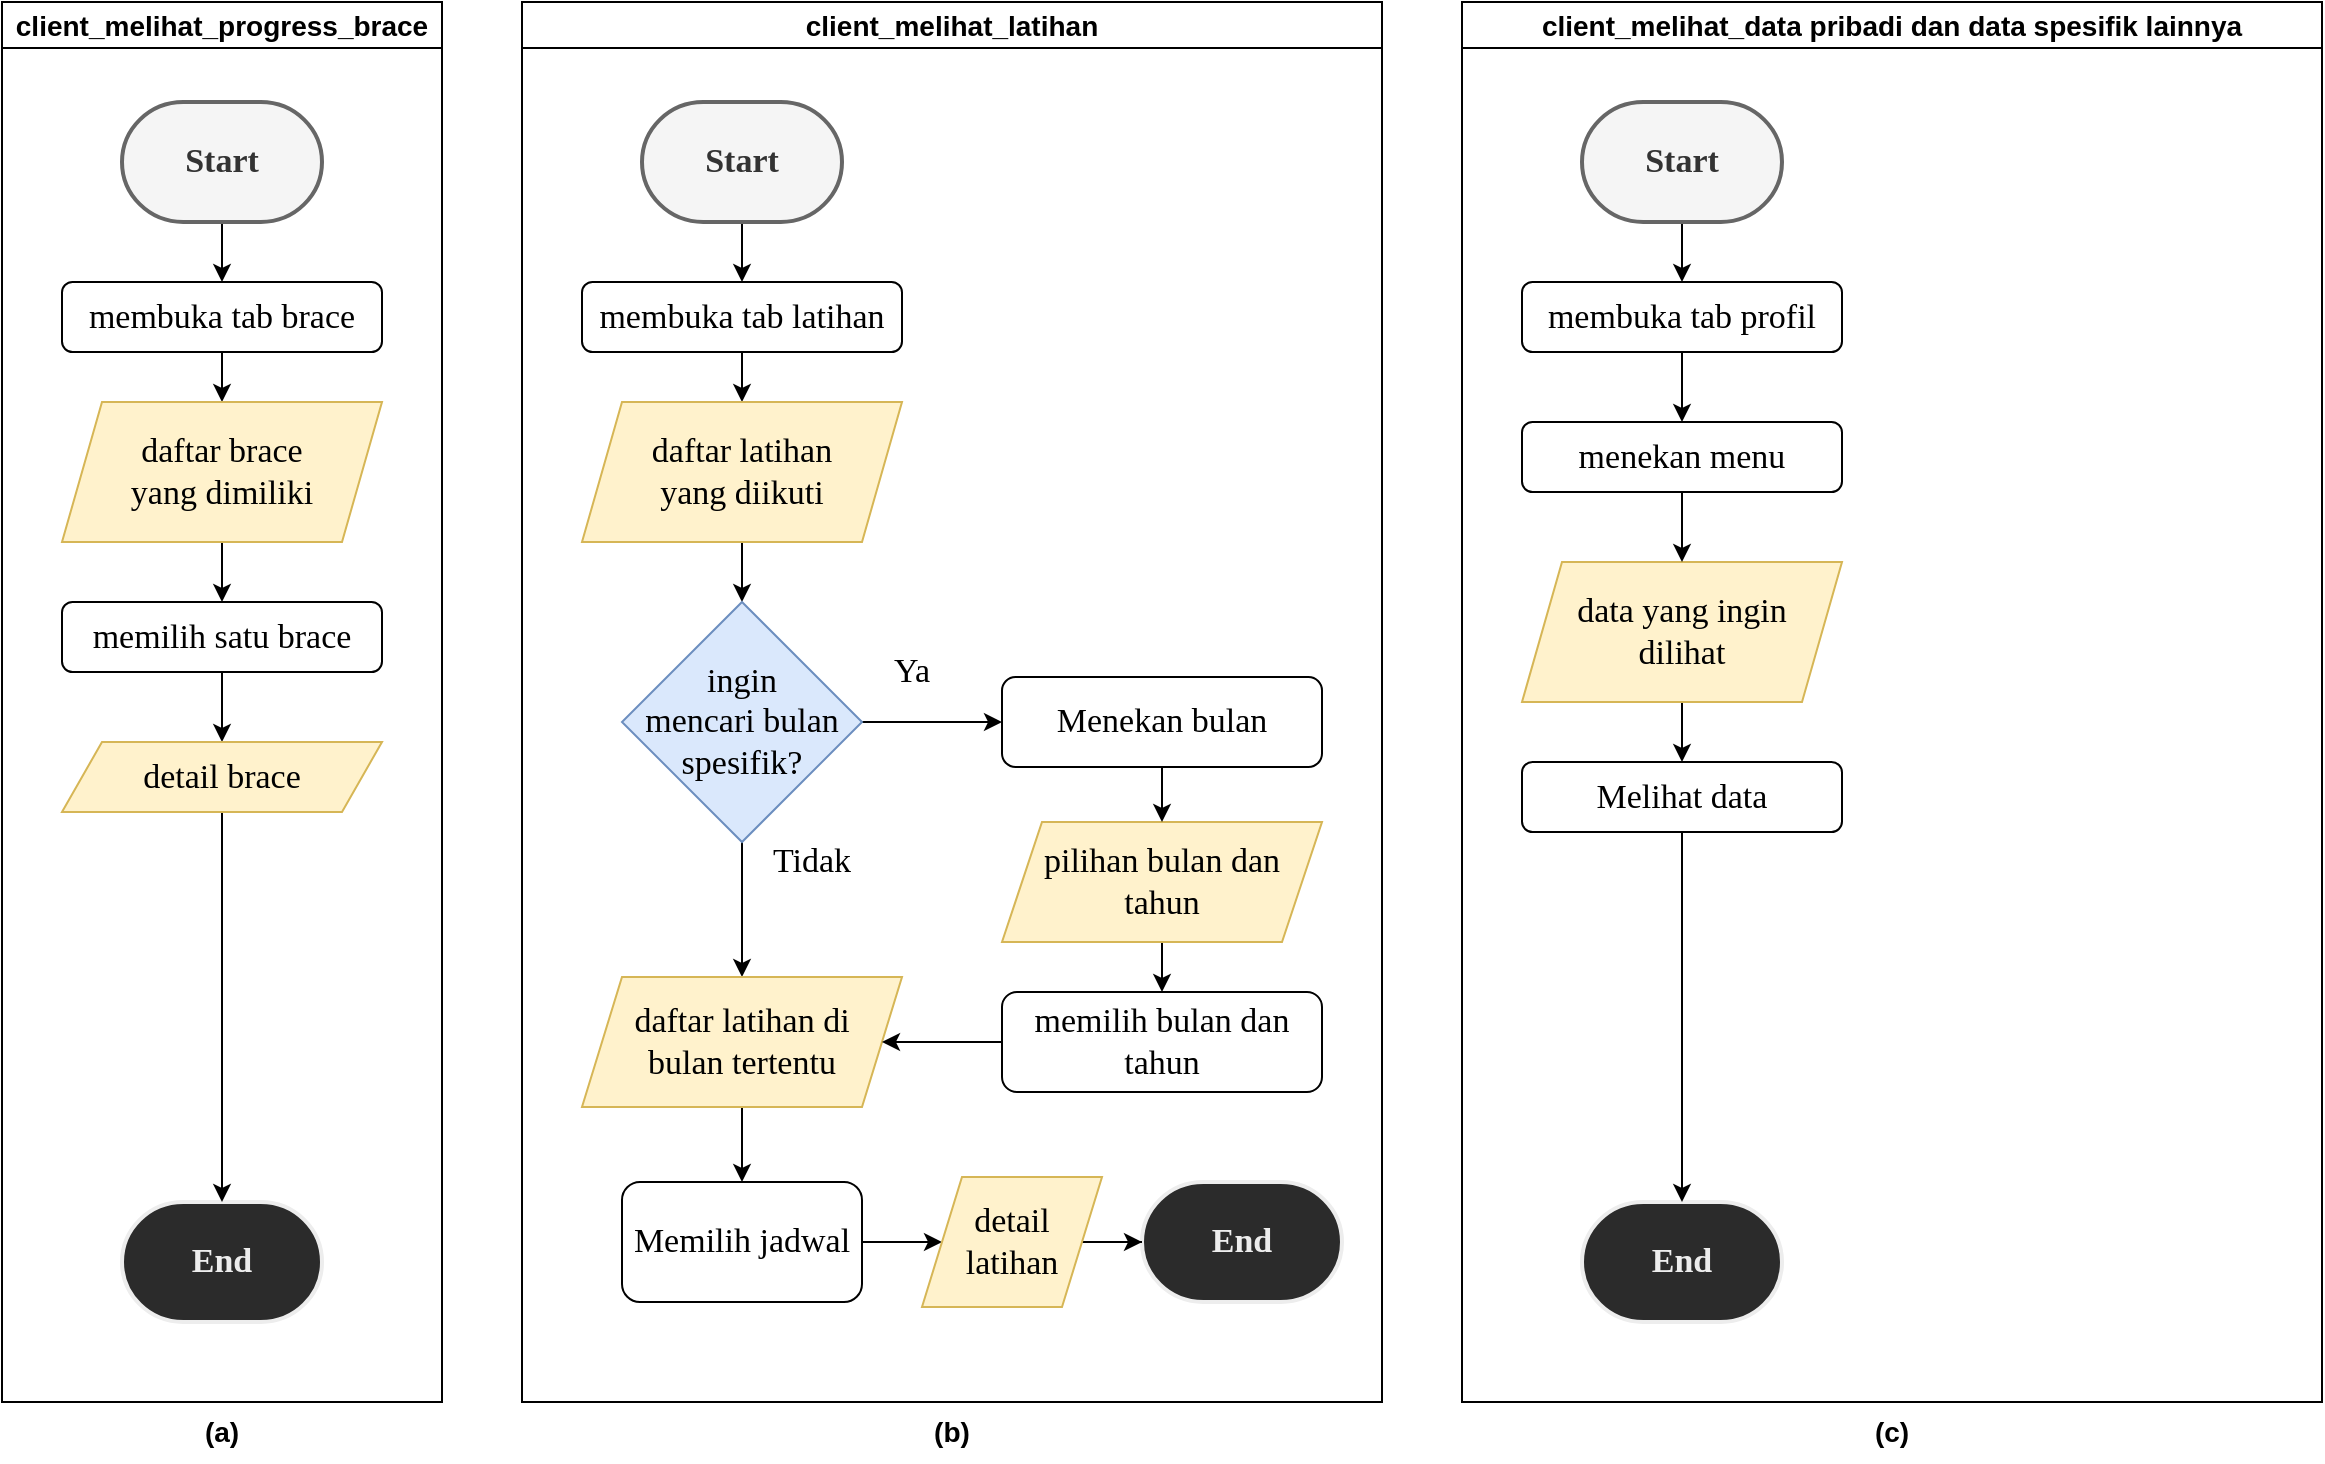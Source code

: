 <mxfile version="21.6.1" type="device" pages="3">
  <diagram id="C5RBs43oDa-KdzZeNtuy" name="Page-1">
    <mxGraphModel dx="1060" dy="808" grid="1" gridSize="10" guides="1" tooltips="1" connect="1" arrows="1" fold="1" page="1" pageScale="1" pageWidth="827" pageHeight="1169" math="0" shadow="0">
      <root>
        <mxCell id="WIyWlLk6GJQsqaUBKTNV-0" />
        <mxCell id="WIyWlLk6GJQsqaUBKTNV-1" parent="WIyWlLk6GJQsqaUBKTNV-0" />
        <mxCell id="xONTR0vzrKQVPG-RL1Od-0" value="client_melihat_latihan" style="swimlane;whiteSpace=wrap;html=1;fontSize=14;" vertex="1" parent="WIyWlLk6GJQsqaUBKTNV-1">
          <mxGeometry x="320" y="40" width="430" height="700" as="geometry" />
        </mxCell>
        <mxCell id="xONTR0vzrKQVPG-RL1Od-1" value="" style="edgeStyle=orthogonalEdgeStyle;rounded=0;orthogonalLoop=1;jettySize=auto;html=1;" edge="1" parent="xONTR0vzrKQVPG-RL1Od-0" source="xONTR0vzrKQVPG-RL1Od-2" target="xONTR0vzrKQVPG-RL1Od-5">
          <mxGeometry relative="1" as="geometry" />
        </mxCell>
        <mxCell id="xONTR0vzrKQVPG-RL1Od-2" value="Start" style="strokeWidth=2;html=1;shape=mxgraph.flowchart.terminator;whiteSpace=wrap;fontStyle=1;fontSize=17;fillColor=#f5f5f5;strokeColor=#666666;fontColor=#333333;fontFamily=Times New Roman;" vertex="1" parent="xONTR0vzrKQVPG-RL1Od-0">
          <mxGeometry x="60" y="50" width="100" height="60" as="geometry" />
        </mxCell>
        <mxCell id="xONTR0vzrKQVPG-RL1Od-3" value="End" style="strokeWidth=2;html=1;shape=mxgraph.flowchart.terminator;whiteSpace=wrap;fontStyle=1;fontSize=17;fillColor=#2B2B2B;strokeColor=#EDEDED;fontColor=#EDEDED;fontFamily=Times New Roman;" vertex="1" parent="xONTR0vzrKQVPG-RL1Od-0">
          <mxGeometry x="310" y="590" width="100" height="60" as="geometry" />
        </mxCell>
        <mxCell id="xONTR0vzrKQVPG-RL1Od-4" style="edgeStyle=orthogonalEdgeStyle;rounded=0;orthogonalLoop=1;jettySize=auto;html=1;" edge="1" parent="xONTR0vzrKQVPG-RL1Od-0" source="xONTR0vzrKQVPG-RL1Od-5" target="xONTR0vzrKQVPG-RL1Od-7">
          <mxGeometry relative="1" as="geometry" />
        </mxCell>
        <mxCell id="xONTR0vzrKQVPG-RL1Od-5" value="  membuka tab latihan" style="rounded=1;whiteSpace=wrap;html=1;fontSize=17;glass=0;strokeWidth=1;shadow=0;fontFamily=Times New Roman;" vertex="1" parent="xONTR0vzrKQVPG-RL1Od-0">
          <mxGeometry x="30" y="140" width="160" height="35" as="geometry" />
        </mxCell>
        <mxCell id="xONTR0vzrKQVPG-RL1Od-6" value="" style="edgeStyle=orthogonalEdgeStyle;rounded=0;orthogonalLoop=1;jettySize=auto;html=1;" edge="1" parent="xONTR0vzrKQVPG-RL1Od-0" source="xONTR0vzrKQVPG-RL1Od-7" target="xONTR0vzrKQVPG-RL1Od-12">
          <mxGeometry relative="1" as="geometry" />
        </mxCell>
        <mxCell id="xONTR0vzrKQVPG-RL1Od-7" value="daftar latihan &lt;br&gt;yang diikuti" style="shape=parallelogram;perimeter=parallelogramPerimeter;whiteSpace=wrap;html=1;fixedSize=1;strokeWidth=1;fillColor=#fff2cc;strokeColor=#d6b656;fontSize=17;fontFamily=Times New Roman;" vertex="1" parent="xONTR0vzrKQVPG-RL1Od-0">
          <mxGeometry x="30" y="200" width="160" height="70" as="geometry" />
        </mxCell>
        <mxCell id="xONTR0vzrKQVPG-RL1Od-10" value="" style="edgeStyle=orthogonalEdgeStyle;rounded=0;orthogonalLoop=1;jettySize=auto;html=1;entryX=0.5;entryY=0;entryDx=0;entryDy=0;" edge="1" parent="xONTR0vzrKQVPG-RL1Od-0" source="xONTR0vzrKQVPG-RL1Od-12" target="xONTR0vzrKQVPG-RL1Od-21">
          <mxGeometry relative="1" as="geometry">
            <mxPoint x="110" y="460" as="targetPoint" />
          </mxGeometry>
        </mxCell>
        <mxCell id="xONTR0vzrKQVPG-RL1Od-11" value="" style="edgeStyle=orthogonalEdgeStyle;rounded=0;orthogonalLoop=1;jettySize=auto;html=1;" edge="1" parent="xONTR0vzrKQVPG-RL1Od-0" source="xONTR0vzrKQVPG-RL1Od-12" target="xONTR0vzrKQVPG-RL1Od-16">
          <mxGeometry relative="1" as="geometry" />
        </mxCell>
        <mxCell id="xONTR0vzrKQVPG-RL1Od-12" value="ingin&lt;br&gt;mencari bulan spesifik?" style="rhombus;whiteSpace=wrap;html=1;fillColor=#dae8fc;strokeColor=#6c8ebf;aspect=fixed;fontSize=17;fontFamily=Times New Roman;" vertex="1" parent="xONTR0vzrKQVPG-RL1Od-0">
          <mxGeometry x="50" y="300" width="120" height="120" as="geometry" />
        </mxCell>
        <mxCell id="xONTR0vzrKQVPG-RL1Od-80" value="" style="edgeStyle=orthogonalEdgeStyle;rounded=0;orthogonalLoop=1;jettySize=auto;html=1;" edge="1" parent="xONTR0vzrKQVPG-RL1Od-0" source="xONTR0vzrKQVPG-RL1Od-14" target="xONTR0vzrKQVPG-RL1Od-78">
          <mxGeometry relative="1" as="geometry" />
        </mxCell>
        <mxCell id="xONTR0vzrKQVPG-RL1Od-14" value="pilihan bulan dan&lt;br&gt;tahun" style="shape=parallelogram;perimeter=parallelogramPerimeter;whiteSpace=wrap;html=1;fixedSize=1;strokeWidth=1;fillColor=#fff2cc;strokeColor=#d6b656;fontSize=17;fontFamily=Times New Roman;" vertex="1" parent="xONTR0vzrKQVPG-RL1Od-0">
          <mxGeometry x="240" y="410" width="160" height="60" as="geometry" />
        </mxCell>
        <mxCell id="xONTR0vzrKQVPG-RL1Od-15" value="" style="edgeStyle=orthogonalEdgeStyle;rounded=0;orthogonalLoop=1;jettySize=auto;html=1;" edge="1" parent="xONTR0vzrKQVPG-RL1Od-0" source="xONTR0vzrKQVPG-RL1Od-16" target="xONTR0vzrKQVPG-RL1Od-14">
          <mxGeometry relative="1" as="geometry" />
        </mxCell>
        <mxCell id="xONTR0vzrKQVPG-RL1Od-16" value="  Menekan bulan" style="rounded=1;whiteSpace=wrap;html=1;fontSize=17;glass=0;strokeWidth=1;shadow=0;fontFamily=Times New Roman;" vertex="1" parent="xONTR0vzrKQVPG-RL1Od-0">
          <mxGeometry x="240" y="337.5" width="160" height="45" as="geometry" />
        </mxCell>
        <mxCell id="xONTR0vzrKQVPG-RL1Od-83" value="" style="edgeStyle=orthogonalEdgeStyle;rounded=0;orthogonalLoop=1;jettySize=auto;html=1;" edge="1" parent="xONTR0vzrKQVPG-RL1Od-0" source="xONTR0vzrKQVPG-RL1Od-21" target="xONTR0vzrKQVPG-RL1Od-82">
          <mxGeometry relative="1" as="geometry" />
        </mxCell>
        <mxCell id="xONTR0vzrKQVPG-RL1Od-21" value="daftar latihan di &lt;br&gt;bulan tertentu" style="shape=parallelogram;perimeter=parallelogramPerimeter;whiteSpace=wrap;html=1;fixedSize=1;strokeWidth=1;fillColor=#fff2cc;strokeColor=#d6b656;fontSize=17;fontFamily=Times New Roman;" vertex="1" parent="xONTR0vzrKQVPG-RL1Od-0">
          <mxGeometry x="30" y="487.5" width="160" height="65" as="geometry" />
        </mxCell>
        <mxCell id="xONTR0vzrKQVPG-RL1Od-22" value="&lt;font color=&quot;#000000&quot; style=&quot;font-size: 17px;&quot;&gt;Ya&lt;/font&gt;" style="text;html=1;strokeColor=none;fillColor=none;align=center;verticalAlign=middle;whiteSpace=wrap;rounded=0;fontColor=#FFFFFF;fontSize=17;fontFamily=Times New Roman;" vertex="1" parent="xONTR0vzrKQVPG-RL1Od-0">
          <mxGeometry x="185" y="325" width="20" height="20" as="geometry" />
        </mxCell>
        <mxCell id="xONTR0vzrKQVPG-RL1Od-23" value="&lt;font color=&quot;#000000&quot; style=&quot;font-size: 17px;&quot;&gt;Tidak&lt;/font&gt;" style="text;html=1;strokeColor=none;fillColor=none;align=center;verticalAlign=middle;whiteSpace=wrap;rounded=0;fontColor=#FFFFFF;fontSize=17;fontFamily=Times New Roman;" vertex="1" parent="xONTR0vzrKQVPG-RL1Od-0">
          <mxGeometry x="120" y="420" width="50" height="20" as="geometry" />
        </mxCell>
        <mxCell id="xONTR0vzrKQVPG-RL1Od-81" value="" style="edgeStyle=orthogonalEdgeStyle;rounded=0;orthogonalLoop=1;jettySize=auto;html=1;" edge="1" parent="xONTR0vzrKQVPG-RL1Od-0" source="xONTR0vzrKQVPG-RL1Od-78" target="xONTR0vzrKQVPG-RL1Od-21">
          <mxGeometry relative="1" as="geometry" />
        </mxCell>
        <mxCell id="xONTR0vzrKQVPG-RL1Od-78" value="  memilih bulan dan tahun" style="rounded=1;whiteSpace=wrap;html=1;fontSize=17;glass=0;strokeWidth=1;shadow=0;fontFamily=Times New Roman;" vertex="1" parent="xONTR0vzrKQVPG-RL1Od-0">
          <mxGeometry x="240" y="495" width="160" height="50" as="geometry" />
        </mxCell>
        <mxCell id="xONTR0vzrKQVPG-RL1Od-85" value="" style="edgeStyle=orthogonalEdgeStyle;rounded=0;orthogonalLoop=1;jettySize=auto;html=1;" edge="1" parent="xONTR0vzrKQVPG-RL1Od-0" source="xONTR0vzrKQVPG-RL1Od-82" target="xONTR0vzrKQVPG-RL1Od-84">
          <mxGeometry relative="1" as="geometry" />
        </mxCell>
        <mxCell id="xONTR0vzrKQVPG-RL1Od-82" value="Memilih jadwal" style="rounded=1;whiteSpace=wrap;html=1;fontSize=17;fontFamily=Times New Roman;strokeWidth=1;" vertex="1" parent="xONTR0vzrKQVPG-RL1Od-0">
          <mxGeometry x="50" y="590" width="120" height="60" as="geometry" />
        </mxCell>
        <mxCell id="xONTR0vzrKQVPG-RL1Od-86" value="" style="edgeStyle=orthogonalEdgeStyle;rounded=0;orthogonalLoop=1;jettySize=auto;html=1;" edge="1" parent="xONTR0vzrKQVPG-RL1Od-0" source="xONTR0vzrKQVPG-RL1Od-84" target="xONTR0vzrKQVPG-RL1Od-3">
          <mxGeometry relative="1" as="geometry" />
        </mxCell>
        <mxCell id="xONTR0vzrKQVPG-RL1Od-84" value="detail&lt;br&gt;latihan" style="shape=parallelogram;perimeter=parallelogramPerimeter;whiteSpace=wrap;html=1;fixedSize=1;strokeWidth=1;fillColor=#fff2cc;strokeColor=#d6b656;fontSize=17;fontFamily=Times New Roman;" vertex="1" parent="xONTR0vzrKQVPG-RL1Od-0">
          <mxGeometry x="200" y="587.5" width="90" height="65" as="geometry" />
        </mxCell>
        <mxCell id="xONTR0vzrKQVPG-RL1Od-24" value="(a)" style="text;html=1;strokeColor=none;fillColor=none;align=center;verticalAlign=middle;whiteSpace=wrap;rounded=0;fontStyle=1;fontSize=14;" vertex="1" parent="WIyWlLk6GJQsqaUBKTNV-1">
          <mxGeometry x="60" y="740" width="220" height="30" as="geometry" />
        </mxCell>
        <mxCell id="xONTR0vzrKQVPG-RL1Od-25" value="(b)" style="text;html=1;strokeColor=none;fillColor=none;align=center;verticalAlign=middle;whiteSpace=wrap;rounded=0;fontStyle=1;fontSize=14;" vertex="1" parent="WIyWlLk6GJQsqaUBKTNV-1">
          <mxGeometry x="320" y="740" width="430" height="30" as="geometry" />
        </mxCell>
        <mxCell id="xONTR0vzrKQVPG-RL1Od-26" value="client_melihat_progress_brace" style="swimlane;whiteSpace=wrap;html=1;fontSize=14;" vertex="1" parent="WIyWlLk6GJQsqaUBKTNV-1">
          <mxGeometry x="60" y="40" width="220" height="700" as="geometry" />
        </mxCell>
        <mxCell id="xONTR0vzrKQVPG-RL1Od-27" value="" style="edgeStyle=orthogonalEdgeStyle;rounded=0;orthogonalLoop=1;jettySize=auto;html=1;" edge="1" parent="xONTR0vzrKQVPG-RL1Od-26" source="xONTR0vzrKQVPG-RL1Od-28" target="xONTR0vzrKQVPG-RL1Od-31">
          <mxGeometry relative="1" as="geometry" />
        </mxCell>
        <mxCell id="xONTR0vzrKQVPG-RL1Od-28" value="Start" style="strokeWidth=2;html=1;shape=mxgraph.flowchart.terminator;whiteSpace=wrap;fontStyle=1;fontSize=17;fillColor=#f5f5f5;strokeColor=#666666;fontColor=#333333;fontFamily=Times New Roman;" vertex="1" parent="xONTR0vzrKQVPG-RL1Od-26">
          <mxGeometry x="60" y="50" width="100" height="60" as="geometry" />
        </mxCell>
        <mxCell id="xONTR0vzrKQVPG-RL1Od-29" value="End" style="strokeWidth=2;html=1;shape=mxgraph.flowchart.terminator;whiteSpace=wrap;fontStyle=1;fontSize=17;fillColor=#2B2B2B;strokeColor=#EDEDED;fontColor=#EDEDED;fontFamily=Times New Roman;" vertex="1" parent="xONTR0vzrKQVPG-RL1Od-26">
          <mxGeometry x="60" y="600" width="100" height="60" as="geometry" />
        </mxCell>
        <mxCell id="xONTR0vzrKQVPG-RL1Od-30" value="" style="edgeStyle=orthogonalEdgeStyle;rounded=0;orthogonalLoop=1;jettySize=auto;html=1;" edge="1" parent="xONTR0vzrKQVPG-RL1Od-26" source="xONTR0vzrKQVPG-RL1Od-31" target="xONTR0vzrKQVPG-RL1Od-33">
          <mxGeometry relative="1" as="geometry" />
        </mxCell>
        <mxCell id="xONTR0vzrKQVPG-RL1Od-31" value="  membuka tab brace" style="rounded=1;whiteSpace=wrap;html=1;fontSize=17;glass=0;strokeWidth=1;shadow=0;fontFamily=Times New Roman;" vertex="1" parent="xONTR0vzrKQVPG-RL1Od-26">
          <mxGeometry x="30" y="140" width="160" height="35" as="geometry" />
        </mxCell>
        <mxCell id="xONTR0vzrKQVPG-RL1Od-32" value="" style="edgeStyle=orthogonalEdgeStyle;rounded=0;orthogonalLoop=1;jettySize=auto;html=1;" edge="1" parent="xONTR0vzrKQVPG-RL1Od-26" source="xONTR0vzrKQVPG-RL1Od-33" target="xONTR0vzrKQVPG-RL1Od-35">
          <mxGeometry relative="1" as="geometry" />
        </mxCell>
        <mxCell id="xONTR0vzrKQVPG-RL1Od-33" value="daftar brace &lt;br&gt;yang dimiliki" style="shape=parallelogram;perimeter=parallelogramPerimeter;whiteSpace=wrap;html=1;fixedSize=1;strokeWidth=1;fillColor=#fff2cc;strokeColor=#d6b656;fontSize=17;fontFamily=Times New Roman;" vertex="1" parent="xONTR0vzrKQVPG-RL1Od-26">
          <mxGeometry x="30" y="200" width="160" height="70" as="geometry" />
        </mxCell>
        <mxCell id="xONTR0vzrKQVPG-RL1Od-34" value="" style="edgeStyle=orthogonalEdgeStyle;rounded=0;orthogonalLoop=1;jettySize=auto;html=1;" edge="1" parent="xONTR0vzrKQVPG-RL1Od-26" source="xONTR0vzrKQVPG-RL1Od-35" target="xONTR0vzrKQVPG-RL1Od-37">
          <mxGeometry relative="1" as="geometry" />
        </mxCell>
        <mxCell id="xONTR0vzrKQVPG-RL1Od-35" value="  memilih satu brace" style="rounded=1;whiteSpace=wrap;html=1;fontSize=17;glass=0;strokeWidth=1;shadow=0;fontFamily=Times New Roman;" vertex="1" parent="xONTR0vzrKQVPG-RL1Od-26">
          <mxGeometry x="30" y="300" width="160" height="35" as="geometry" />
        </mxCell>
        <mxCell id="xONTR0vzrKQVPG-RL1Od-36" style="edgeStyle=orthogonalEdgeStyle;rounded=0;orthogonalLoop=1;jettySize=auto;html=1;entryX=0.5;entryY=0;entryDx=0;entryDy=0;entryPerimeter=0;" edge="1" parent="xONTR0vzrKQVPG-RL1Od-26" source="xONTR0vzrKQVPG-RL1Od-37" target="xONTR0vzrKQVPG-RL1Od-29">
          <mxGeometry relative="1" as="geometry" />
        </mxCell>
        <mxCell id="xONTR0vzrKQVPG-RL1Od-37" value="detail brace" style="shape=parallelogram;perimeter=parallelogramPerimeter;whiteSpace=wrap;html=1;fixedSize=1;strokeWidth=1;fillColor=#fff2cc;strokeColor=#d6b656;fontSize=17;fontFamily=Times New Roman;" vertex="1" parent="xONTR0vzrKQVPG-RL1Od-26">
          <mxGeometry x="30" y="370" width="160" height="35" as="geometry" />
        </mxCell>
        <mxCell id="xONTR0vzrKQVPG-RL1Od-38" value="client_melihat_data pribadi dan data spesifik lainnya" style="swimlane;whiteSpace=wrap;html=1;fontSize=14;" vertex="1" parent="WIyWlLk6GJQsqaUBKTNV-1">
          <mxGeometry x="790" y="40" width="430" height="700" as="geometry" />
        </mxCell>
        <mxCell id="xONTR0vzrKQVPG-RL1Od-39" style="edgeStyle=orthogonalEdgeStyle;rounded=0;orthogonalLoop=1;jettySize=auto;html=1;" edge="1" parent="xONTR0vzrKQVPG-RL1Od-38" source="xONTR0vzrKQVPG-RL1Od-40" target="xONTR0vzrKQVPG-RL1Od-43">
          <mxGeometry relative="1" as="geometry" />
        </mxCell>
        <mxCell id="xONTR0vzrKQVPG-RL1Od-40" value="Start" style="strokeWidth=2;html=1;shape=mxgraph.flowchart.terminator;whiteSpace=wrap;fontStyle=1;fontSize=17;fillColor=#f5f5f5;strokeColor=#666666;fontColor=#333333;fontFamily=Times New Roman;" vertex="1" parent="xONTR0vzrKQVPG-RL1Od-38">
          <mxGeometry x="60" y="50" width="100" height="60" as="geometry" />
        </mxCell>
        <mxCell id="xONTR0vzrKQVPG-RL1Od-41" value="End" style="strokeWidth=2;html=1;shape=mxgraph.flowchart.terminator;whiteSpace=wrap;fontStyle=1;fontSize=17;fillColor=#2B2B2B;strokeColor=#EDEDED;fontColor=#EDEDED;fontFamily=Times New Roman;" vertex="1" parent="xONTR0vzrKQVPG-RL1Od-38">
          <mxGeometry x="60" y="600" width="100" height="60" as="geometry" />
        </mxCell>
        <mxCell id="xONTR0vzrKQVPG-RL1Od-42" value="" style="edgeStyle=orthogonalEdgeStyle;rounded=0;orthogonalLoop=1;jettySize=auto;html=1;" edge="1" parent="xONTR0vzrKQVPG-RL1Od-38" source="xONTR0vzrKQVPG-RL1Od-43" target="xONTR0vzrKQVPG-RL1Od-49">
          <mxGeometry relative="1" as="geometry" />
        </mxCell>
        <mxCell id="xONTR0vzrKQVPG-RL1Od-43" value="  membuka tab profil" style="rounded=1;whiteSpace=wrap;html=1;fontSize=17;glass=0;strokeWidth=1;shadow=0;fontFamily=Times New Roman;" vertex="1" parent="xONTR0vzrKQVPG-RL1Od-38">
          <mxGeometry x="30" y="140" width="160" height="35" as="geometry" />
        </mxCell>
        <mxCell id="xONTR0vzrKQVPG-RL1Od-44" value="" style="edgeStyle=orthogonalEdgeStyle;rounded=0;orthogonalLoop=1;jettySize=auto;html=1;" edge="1" parent="xONTR0vzrKQVPG-RL1Od-38" source="xONTR0vzrKQVPG-RL1Od-45" target="xONTR0vzrKQVPG-RL1Od-47">
          <mxGeometry relative="1" as="geometry" />
        </mxCell>
        <mxCell id="xONTR0vzrKQVPG-RL1Od-45" value="data yang ingin&lt;br&gt;dilihat" style="shape=parallelogram;perimeter=parallelogramPerimeter;whiteSpace=wrap;html=1;fixedSize=1;strokeWidth=1;fillColor=#fff2cc;strokeColor=#d6b656;fontSize=17;fontFamily=Times New Roman;" vertex="1" parent="xONTR0vzrKQVPG-RL1Od-38">
          <mxGeometry x="30" y="280" width="160" height="70" as="geometry" />
        </mxCell>
        <mxCell id="xONTR0vzrKQVPG-RL1Od-46" style="edgeStyle=orthogonalEdgeStyle;rounded=0;orthogonalLoop=1;jettySize=auto;html=1;" edge="1" parent="xONTR0vzrKQVPG-RL1Od-38" source="xONTR0vzrKQVPG-RL1Od-47" target="xONTR0vzrKQVPG-RL1Od-41">
          <mxGeometry relative="1" as="geometry" />
        </mxCell>
        <mxCell id="xONTR0vzrKQVPG-RL1Od-47" value="Melihat data" style="rounded=1;whiteSpace=wrap;html=1;fontSize=17;glass=0;strokeWidth=1;shadow=0;fontFamily=Times New Roman;" vertex="1" parent="xONTR0vzrKQVPG-RL1Od-38">
          <mxGeometry x="30" y="380" width="160" height="35" as="geometry" />
        </mxCell>
        <mxCell id="xONTR0vzrKQVPG-RL1Od-48" value="" style="edgeStyle=orthogonalEdgeStyle;rounded=0;orthogonalLoop=1;jettySize=auto;html=1;" edge="1" parent="xONTR0vzrKQVPG-RL1Od-38" source="xONTR0vzrKQVPG-RL1Od-49" target="xONTR0vzrKQVPG-RL1Od-45">
          <mxGeometry relative="1" as="geometry" />
        </mxCell>
        <mxCell id="xONTR0vzrKQVPG-RL1Od-49" value="  menekan menu" style="rounded=1;whiteSpace=wrap;html=1;fontSize=17;glass=0;strokeWidth=1;shadow=0;fontFamily=Times New Roman;" vertex="1" parent="xONTR0vzrKQVPG-RL1Od-38">
          <mxGeometry x="30" y="210" width="160" height="35" as="geometry" />
        </mxCell>
        <mxCell id="xONTR0vzrKQVPG-RL1Od-56" value="(c)" style="text;html=1;strokeColor=none;fillColor=none;align=center;verticalAlign=middle;whiteSpace=wrap;rounded=0;fontStyle=1;fontSize=14;" vertex="1" parent="WIyWlLk6GJQsqaUBKTNV-1">
          <mxGeometry x="790" y="740" width="430" height="30" as="geometry" />
        </mxCell>
      </root>
    </mxGraphModel>
  </diagram>
  <diagram id="Up_pw5AOXZqpG-OrKtuL" name="Page-2">
    <mxGraphModel dx="1122" dy="1955" grid="1" gridSize="10" guides="1" tooltips="1" connect="1" arrows="1" fold="1" page="1" pageScale="1" pageWidth="850" pageHeight="1100" math="0" shadow="0">
      <root>
        <mxCell id="0" />
        <mxCell id="1" parent="0" />
        <mxCell id="vbczbODLd-zDQnSb6Mvt-1" value="staff_menambah_sesi_latihan" style="swimlane;whiteSpace=wrap;html=1;" vertex="1" parent="1">
          <mxGeometry x="1000" y="720" width="220" height="700" as="geometry" />
        </mxCell>
        <mxCell id="vbczbODLd-zDQnSb6Mvt-2" value="" style="edgeStyle=orthogonalEdgeStyle;rounded=0;orthogonalLoop=1;jettySize=auto;html=1;" edge="1" parent="vbczbODLd-zDQnSb6Mvt-1" source="vbczbODLd-zDQnSb6Mvt-3" target="vbczbODLd-zDQnSb6Mvt-10">
          <mxGeometry relative="1" as="geometry" />
        </mxCell>
        <mxCell id="vbczbODLd-zDQnSb6Mvt-3" value="  membuka tab latihan" style="rounded=1;whiteSpace=wrap;html=1;fontSize=17;glass=0;strokeWidth=1;shadow=0;fontFamily=Times New Roman;" vertex="1" parent="vbczbODLd-zDQnSb6Mvt-1">
          <mxGeometry x="30" y="140" width="160" height="35" as="geometry" />
        </mxCell>
        <mxCell id="vbczbODLd-zDQnSb6Mvt-4" value="End" style="strokeWidth=2;html=1;shape=mxgraph.flowchart.terminator;whiteSpace=wrap;fontStyle=1;fontSize=17;fillColor=#2B2B2B;strokeColor=#EDEDED;fontColor=#EDEDED;fontFamily=Times New Roman;" vertex="1" parent="vbczbODLd-zDQnSb6Mvt-1">
          <mxGeometry x="60" y="610" width="100" height="60" as="geometry" />
        </mxCell>
        <mxCell id="vbczbODLd-zDQnSb6Mvt-5" style="edgeStyle=orthogonalEdgeStyle;rounded=0;orthogonalLoop=1;jettySize=auto;html=1;entryX=0.5;entryY=0;entryDx=0;entryDy=0;" edge="1" parent="vbczbODLd-zDQnSb6Mvt-1" source="vbczbODLd-zDQnSb6Mvt-6" target="vbczbODLd-zDQnSb6Mvt-3">
          <mxGeometry relative="1" as="geometry" />
        </mxCell>
        <mxCell id="vbczbODLd-zDQnSb6Mvt-6" value="Start" style="strokeWidth=2;html=1;shape=mxgraph.flowchart.terminator;whiteSpace=wrap;fontStyle=1;fontSize=17;fillColor=#f5f5f5;strokeColor=#666666;fontColor=#333333;fontFamily=Times New Roman;" vertex="1" parent="vbczbODLd-zDQnSb6Mvt-1">
          <mxGeometry x="60" y="50" width="100" height="60" as="geometry" />
        </mxCell>
        <mxCell id="vbczbODLd-zDQnSb6Mvt-7" style="edgeStyle=orthogonalEdgeStyle;rounded=0;orthogonalLoop=1;jettySize=auto;html=1;entryX=0.5;entryY=0;entryDx=0;entryDy=0;entryPerimeter=0;" edge="1" parent="vbczbODLd-zDQnSb6Mvt-1" source="vbczbODLd-zDQnSb6Mvt-8" target="vbczbODLd-zDQnSb6Mvt-4">
          <mxGeometry relative="1" as="geometry" />
        </mxCell>
        <mxCell id="vbczbODLd-zDQnSb6Mvt-8" value="tambah_konten" style="shape=process;whiteSpace=wrap;html=1;backgroundOutline=1;fontSize=17;fontStyle=0;fontFamily=Times New Roman;" vertex="1" parent="vbczbODLd-zDQnSb6Mvt-1">
          <mxGeometry x="30" y="310" width="160" height="35" as="geometry" />
        </mxCell>
        <mxCell id="vbczbODLd-zDQnSb6Mvt-9" value="" style="edgeStyle=orthogonalEdgeStyle;rounded=0;orthogonalLoop=1;jettySize=auto;html=1;" edge="1" parent="vbczbODLd-zDQnSb6Mvt-1" source="vbczbODLd-zDQnSb6Mvt-10" target="vbczbODLd-zDQnSb6Mvt-8">
          <mxGeometry relative="1" as="geometry" />
        </mxCell>
        <mxCell id="vbczbODLd-zDQnSb6Mvt-10" value="list sesi latihan" style="shape=parallelogram;perimeter=parallelogramPerimeter;whiteSpace=wrap;html=1;fixedSize=1;strokeWidth=1;fillColor=#fff2cc;strokeColor=#d6b656;fontSize=17;fontFamily=Times New Roman;" vertex="1" parent="vbczbODLd-zDQnSb6Mvt-1">
          <mxGeometry x="30" y="210" width="160" height="70" as="geometry" />
        </mxCell>
        <mxCell id="vbczbODLd-zDQnSb6Mvt-11" value="staff_update_brace_client" style="swimlane;whiteSpace=wrap;html=1;" vertex="1" parent="1">
          <mxGeometry x="530" y="1580" width="430" height="700" as="geometry" />
        </mxCell>
        <mxCell id="vbczbODLd-zDQnSb6Mvt-12" style="edgeStyle=orthogonalEdgeStyle;rounded=0;orthogonalLoop=1;jettySize=auto;html=1;" edge="1" parent="vbczbODLd-zDQnSb6Mvt-11" source="vbczbODLd-zDQnSb6Mvt-13" target="vbczbODLd-zDQnSb6Mvt-20">
          <mxGeometry relative="1" as="geometry" />
        </mxCell>
        <mxCell id="vbczbODLd-zDQnSb6Mvt-13" value="Start" style="strokeWidth=2;html=1;shape=mxgraph.flowchart.terminator;whiteSpace=wrap;fontStyle=1;fontSize=17;fillColor=#f5f5f5;strokeColor=#666666;fontColor=#333333;fontFamily=Times New Roman;" vertex="1" parent="vbczbODLd-zDQnSb6Mvt-11">
          <mxGeometry x="60" y="50" width="100" height="60" as="geometry" />
        </mxCell>
        <mxCell id="vbczbODLd-zDQnSb6Mvt-14" style="edgeStyle=orthogonalEdgeStyle;rounded=0;orthogonalLoop=1;jettySize=auto;html=1;" edge="1" parent="vbczbODLd-zDQnSb6Mvt-11" source="vbczbODLd-zDQnSb6Mvt-15" target="vbczbODLd-zDQnSb6Mvt-17">
          <mxGeometry relative="1" as="geometry" />
        </mxCell>
        <mxCell id="vbczbODLd-zDQnSb6Mvt-15" value="  memilih bagian yang ingin diperbarui" style="rounded=1;whiteSpace=wrap;html=1;fontSize=17;glass=0;strokeWidth=1;shadow=0;fontFamily=Times New Roman;" vertex="1" parent="vbczbODLd-zDQnSb6Mvt-11">
          <mxGeometry x="30" y="260" width="160" height="70" as="geometry" />
        </mxCell>
        <mxCell id="vbczbODLd-zDQnSb6Mvt-16" style="edgeStyle=orthogonalEdgeStyle;rounded=0;orthogonalLoop=1;jettySize=auto;html=1;" edge="1" parent="vbczbODLd-zDQnSb6Mvt-11" source="vbczbODLd-zDQnSb6Mvt-17" target="vbczbODLd-zDQnSb6Mvt-18">
          <mxGeometry relative="1" as="geometry" />
        </mxCell>
        <mxCell id="vbczbODLd-zDQnSb6Mvt-17" value="update_konten" style="shape=process;whiteSpace=wrap;html=1;backgroundOutline=1;fontSize=17;fontStyle=0;fontFamily=Times New Roman;" vertex="1" parent="vbczbODLd-zDQnSb6Mvt-11">
          <mxGeometry x="30" y="360" width="160" height="35" as="geometry" />
        </mxCell>
        <mxCell id="vbczbODLd-zDQnSb6Mvt-18" value="End" style="strokeWidth=2;html=1;shape=mxgraph.flowchart.terminator;whiteSpace=wrap;fontStyle=1;fontSize=17;fillColor=#2B2B2B;strokeColor=#EDEDED;fontColor=#EDEDED;fontFamily=Times New Roman;" vertex="1" parent="vbczbODLd-zDQnSb6Mvt-11">
          <mxGeometry x="60" y="600" width="100" height="60" as="geometry" />
        </mxCell>
        <mxCell id="vbczbODLd-zDQnSb6Mvt-19" style="edgeStyle=orthogonalEdgeStyle;rounded=0;orthogonalLoop=1;jettySize=auto;html=1;" edge="1" parent="vbczbODLd-zDQnSb6Mvt-11" source="vbczbODLd-zDQnSb6Mvt-20" target="vbczbODLd-zDQnSb6Mvt-15">
          <mxGeometry relative="1" as="geometry" />
        </mxCell>
        <mxCell id="vbczbODLd-zDQnSb6Mvt-20" value="staff_melihat_&lt;br&gt;brace" style="shape=process;whiteSpace=wrap;html=1;backgroundOutline=1;fontSize=17;fontStyle=0;fontFamily=Times New Roman;" vertex="1" parent="vbczbODLd-zDQnSb6Mvt-11">
          <mxGeometry x="30" y="160" width="160" height="70" as="geometry" />
        </mxCell>
        <mxCell id="vbczbODLd-zDQnSb6Mvt-21" style="edgeStyle=orthogonalEdgeStyle;rounded=0;orthogonalLoop=1;jettySize=auto;html=1;entryX=1;entryY=0.5;entryDx=0;entryDy=0;dashed=1;strokeColor=#2B2B2B;endArrow=none;endFill=0;" edge="1" parent="vbczbODLd-zDQnSb6Mvt-11" source="vbczbODLd-zDQnSb6Mvt-22" target="vbczbODLd-zDQnSb6Mvt-15">
          <mxGeometry relative="1" as="geometry" />
        </mxCell>
        <mxCell id="vbczbODLd-zDQnSb6Mvt-22" value="" style="strokeWidth=1;html=1;shape=mxgraph.flowchart.annotation_1;align=left;pointerEvents=1;fontColor=#2B2B2B;strokeColor=#2B2B2B;" vertex="1" parent="vbczbODLd-zDQnSb6Mvt-11">
          <mxGeometry x="250" y="191.25" width="164" height="207.5" as="geometry" />
        </mxCell>
        <mxCell id="vbczbODLd-zDQnSb6Mvt-23" value="ada lima jenis progress: (1)&amp;nbsp;&lt;b&gt;&lt;i&gt;produksi brace&lt;br&gt;&lt;/i&gt;&lt;/b&gt;(2)&amp;nbsp;&lt;b&gt;&lt;i&gt;pengukuran brace&lt;br&gt;&lt;/i&gt;&lt;/b&gt;(3)&amp;nbsp;&lt;b&gt;&lt;i&gt;fitting pertama&lt;br&gt;&lt;/i&gt;&lt;/b&gt;(4)&amp;nbsp;&lt;b&gt;&lt;i&gt;fitting terakhir&lt;br&gt;&lt;/i&gt;&lt;/b&gt;(5)&amp;nbsp;&lt;b&gt;&lt;i&gt;penyesuaian brace&lt;br&gt;&lt;/i&gt;&lt;/b&gt;pilih salah satu menu untuk masuk ke halaman baru. masing-masing didalamnya terdapat konten berbasis teks dan gambar." style="text;html=1;strokeColor=none;fillColor=none;align=left;verticalAlign=middle;whiteSpace=wrap;rounded=0;fontSize=14;fontFamily=Times New Roman;fontColor=#2B2B2B;" vertex="1" parent="vbczbODLd-zDQnSb6Mvt-11">
          <mxGeometry x="260" y="199.25" width="162" height="189" as="geometry" />
        </mxCell>
        <mxCell id="vbczbODLd-zDQnSb6Mvt-24" value="staff_menambah_brace_client" style="swimlane;whiteSpace=wrap;html=1;" vertex="1" parent="1">
          <mxGeometry x="1000" y="1580" width="220" height="700" as="geometry" />
        </mxCell>
        <mxCell id="vbczbODLd-zDQnSb6Mvt-25" value="End" style="strokeWidth=2;html=1;shape=mxgraph.flowchart.terminator;whiteSpace=wrap;fontStyle=1;fontSize=17;fillColor=#2B2B2B;strokeColor=#EDEDED;fontColor=#EDEDED;fontFamily=Times New Roman;" vertex="1" parent="vbczbODLd-zDQnSb6Mvt-24">
          <mxGeometry x="60" y="595" width="100" height="60" as="geometry" />
        </mxCell>
        <mxCell id="vbczbODLd-zDQnSb6Mvt-26" style="edgeStyle=orthogonalEdgeStyle;rounded=0;orthogonalLoop=1;jettySize=auto;html=1;" edge="1" parent="vbczbODLd-zDQnSb6Mvt-24" source="vbczbODLd-zDQnSb6Mvt-27" target="vbczbODLd-zDQnSb6Mvt-29">
          <mxGeometry relative="1" as="geometry" />
        </mxCell>
        <mxCell id="vbczbODLd-zDQnSb6Mvt-27" value="Start" style="strokeWidth=2;html=1;shape=mxgraph.flowchart.terminator;whiteSpace=wrap;fontStyle=1;fontSize=17;fillColor=#f5f5f5;strokeColor=#666666;fontColor=#333333;fontFamily=Times New Roman;" vertex="1" parent="vbczbODLd-zDQnSb6Mvt-24">
          <mxGeometry x="60" y="50" width="100" height="60" as="geometry" />
        </mxCell>
        <mxCell id="vbczbODLd-zDQnSb6Mvt-28" style="edgeStyle=orthogonalEdgeStyle;rounded=0;orthogonalLoop=1;jettySize=auto;html=1;" edge="1" parent="vbczbODLd-zDQnSb6Mvt-24" source="vbczbODLd-zDQnSb6Mvt-29" target="vbczbODLd-zDQnSb6Mvt-33">
          <mxGeometry relative="1" as="geometry" />
        </mxCell>
        <mxCell id="vbczbODLd-zDQnSb6Mvt-29" value="  membuka tab brace" style="rounded=1;whiteSpace=wrap;html=1;fontSize=17;glass=0;strokeWidth=1;shadow=0;fontFamily=Times New Roman;" vertex="1" parent="vbczbODLd-zDQnSb6Mvt-24">
          <mxGeometry x="30" y="140" width="160" height="35" as="geometry" />
        </mxCell>
        <mxCell id="vbczbODLd-zDQnSb6Mvt-30" style="edgeStyle=orthogonalEdgeStyle;rounded=0;orthogonalLoop=1;jettySize=auto;html=1;" edge="1" parent="vbczbODLd-zDQnSb6Mvt-24" source="vbczbODLd-zDQnSb6Mvt-31" target="vbczbODLd-zDQnSb6Mvt-25">
          <mxGeometry relative="1" as="geometry" />
        </mxCell>
        <mxCell id="vbczbODLd-zDQnSb6Mvt-31" value="tambah_konten" style="shape=process;whiteSpace=wrap;html=1;backgroundOutline=1;fontSize=17;fontStyle=0;fontFamily=Times New Roman;" vertex="1" parent="vbczbODLd-zDQnSb6Mvt-24">
          <mxGeometry x="30" y="310" width="160" height="35" as="geometry" />
        </mxCell>
        <mxCell id="vbczbODLd-zDQnSb6Mvt-32" value="" style="edgeStyle=orthogonalEdgeStyle;rounded=0;orthogonalLoop=1;jettySize=auto;html=1;" edge="1" parent="vbczbODLd-zDQnSb6Mvt-24" source="vbczbODLd-zDQnSb6Mvt-33" target="vbczbODLd-zDQnSb6Mvt-31">
          <mxGeometry relative="1" as="geometry" />
        </mxCell>
        <mxCell id="vbczbODLd-zDQnSb6Mvt-33" value="list brace yang&lt;br&gt;terdaftar" style="shape=parallelogram;perimeter=parallelogramPerimeter;whiteSpace=wrap;html=1;fixedSize=1;strokeWidth=1;fillColor=#fff2cc;strokeColor=#d6b656;fontSize=17;fontFamily=Times New Roman;" vertex="1" parent="vbczbODLd-zDQnSb6Mvt-24">
          <mxGeometry x="30" y="210" width="160" height="70" as="geometry" />
        </mxCell>
        <mxCell id="vbczbODLd-zDQnSb6Mvt-34" value="staff_melihat_sesi_latihan" style="swimlane;whiteSpace=wrap;html=1;" vertex="1" parent="1">
          <mxGeometry x="60" y="720" width="430" height="700" as="geometry" />
        </mxCell>
        <mxCell id="vbczbODLd-zDQnSb6Mvt-35" style="edgeStyle=orthogonalEdgeStyle;rounded=0;orthogonalLoop=1;jettySize=auto;html=1;" edge="1" parent="vbczbODLd-zDQnSb6Mvt-34" source="vbczbODLd-zDQnSb6Mvt-36" target="vbczbODLd-zDQnSb6Mvt-40">
          <mxGeometry relative="1" as="geometry" />
        </mxCell>
        <mxCell id="vbczbODLd-zDQnSb6Mvt-36" value="  membuka tab latihan" style="rounded=1;whiteSpace=wrap;html=1;fontSize=17;glass=0;strokeWidth=1;shadow=0;fontFamily=Times New Roman;" vertex="1" parent="vbczbODLd-zDQnSb6Mvt-34">
          <mxGeometry x="30" y="140" width="160" height="35" as="geometry" />
        </mxCell>
        <mxCell id="vbczbODLd-zDQnSb6Mvt-37" style="edgeStyle=orthogonalEdgeStyle;rounded=0;orthogonalLoop=1;jettySize=auto;html=1;" edge="1" parent="vbczbODLd-zDQnSb6Mvt-34" source="vbczbODLd-zDQnSb6Mvt-38" target="vbczbODLd-zDQnSb6Mvt-36">
          <mxGeometry relative="1" as="geometry" />
        </mxCell>
        <mxCell id="vbczbODLd-zDQnSb6Mvt-38" value="Start" style="strokeWidth=2;html=1;shape=mxgraph.flowchart.terminator;whiteSpace=wrap;fontStyle=1;fontSize=17;fillColor=#f5f5f5;strokeColor=#666666;fontColor=#333333;fontFamily=Times New Roman;" vertex="1" parent="vbczbODLd-zDQnSb6Mvt-34">
          <mxGeometry x="60" y="50" width="100" height="60" as="geometry" />
        </mxCell>
        <mxCell id="TTZuBc-rkUcgYXh8c05T-18" value="" style="edgeStyle=orthogonalEdgeStyle;rounded=0;orthogonalLoop=1;jettySize=auto;html=1;" edge="1" parent="vbczbODLd-zDQnSb6Mvt-34" source="vbczbODLd-zDQnSb6Mvt-40" target="TTZuBc-rkUcgYXh8c05T-4">
          <mxGeometry relative="1" as="geometry" />
        </mxCell>
        <mxCell id="vbczbODLd-zDQnSb6Mvt-40" value="list sesi latihan" style="shape=parallelogram;perimeter=parallelogramPerimeter;whiteSpace=wrap;html=1;fixedSize=1;strokeWidth=1;fillColor=#fff2cc;strokeColor=#d6b656;fontSize=17;fontFamily=Times New Roman;" vertex="1" parent="vbczbODLd-zDQnSb6Mvt-34">
          <mxGeometry x="30" y="210" width="160" height="40" as="geometry" />
        </mxCell>
        <mxCell id="TTZuBc-rkUcgYXh8c05T-1" value="End" style="strokeWidth=2;html=1;shape=mxgraph.flowchart.terminator;whiteSpace=wrap;fontStyle=1;fontSize=17;fillColor=#2B2B2B;strokeColor=#EDEDED;fontColor=#EDEDED;fontFamily=Times New Roman;" vertex="1" parent="vbczbODLd-zDQnSb6Mvt-34">
          <mxGeometry x="311" y="600" width="100" height="60" as="geometry" />
        </mxCell>
        <mxCell id="TTZuBc-rkUcgYXh8c05T-4" value="ingin&lt;br&gt;mencari bulan spesifik?" style="rhombus;whiteSpace=wrap;html=1;fillColor=#dae8fc;strokeColor=#6c8ebf;aspect=fixed;fontSize=17;fontFamily=Times New Roman;" vertex="1" parent="vbczbODLd-zDQnSb6Mvt-34">
          <mxGeometry x="51" y="300" width="120" height="120" as="geometry" />
        </mxCell>
        <mxCell id="TTZuBc-rkUcgYXh8c05T-6" value="pilihan bulan dan&lt;br&gt;tahun" style="shape=parallelogram;perimeter=parallelogramPerimeter;whiteSpace=wrap;html=1;fixedSize=1;strokeWidth=1;fillColor=#fff2cc;strokeColor=#d6b656;fontSize=17;fontFamily=Times New Roman;" vertex="1" parent="vbczbODLd-zDQnSb6Mvt-34">
          <mxGeometry x="241" y="420" width="160" height="60" as="geometry" />
        </mxCell>
        <mxCell id="TTZuBc-rkUcgYXh8c05T-19" value="" style="edgeStyle=orthogonalEdgeStyle;rounded=0;orthogonalLoop=1;jettySize=auto;html=1;" edge="1" parent="vbczbODLd-zDQnSb6Mvt-34" source="TTZuBc-rkUcgYXh8c05T-7" target="TTZuBc-rkUcgYXh8c05T-6">
          <mxGeometry relative="1" as="geometry" />
        </mxCell>
        <mxCell id="TTZuBc-rkUcgYXh8c05T-7" value="  Menekan bulan" style="rounded=1;whiteSpace=wrap;html=1;fontSize=17;glass=0;strokeWidth=1;shadow=0;fontFamily=Times New Roman;" vertex="1" parent="vbczbODLd-zDQnSb6Mvt-34">
          <mxGeometry x="241" y="337.5" width="160" height="45" as="geometry" />
        </mxCell>
        <mxCell id="TTZuBc-rkUcgYXh8c05T-3" value="" style="edgeStyle=orthogonalEdgeStyle;rounded=0;orthogonalLoop=1;jettySize=auto;html=1;" edge="1" parent="vbczbODLd-zDQnSb6Mvt-34" source="TTZuBc-rkUcgYXh8c05T-4" target="TTZuBc-rkUcgYXh8c05T-7">
          <mxGeometry relative="1" as="geometry" />
        </mxCell>
        <mxCell id="TTZuBc-rkUcgYXh8c05T-9" value="daftar latihan di &lt;br&gt;bulan tertentu" style="shape=parallelogram;perimeter=parallelogramPerimeter;whiteSpace=wrap;html=1;fixedSize=1;strokeWidth=1;fillColor=#fff2cc;strokeColor=#d6b656;fontSize=17;fontFamily=Times New Roman;" vertex="1" parent="vbczbODLd-zDQnSb6Mvt-34">
          <mxGeometry x="31" y="497.5" width="160" height="65" as="geometry" />
        </mxCell>
        <mxCell id="TTZuBc-rkUcgYXh8c05T-2" value="" style="edgeStyle=orthogonalEdgeStyle;rounded=0;orthogonalLoop=1;jettySize=auto;html=1;entryX=0.5;entryY=0;entryDx=0;entryDy=0;" edge="1" parent="vbczbODLd-zDQnSb6Mvt-34" source="TTZuBc-rkUcgYXh8c05T-4" target="TTZuBc-rkUcgYXh8c05T-9">
          <mxGeometry relative="1" as="geometry">
            <mxPoint x="111" y="470" as="targetPoint" />
          </mxGeometry>
        </mxCell>
        <mxCell id="TTZuBc-rkUcgYXh8c05T-10" value="&lt;font color=&quot;#000000&quot; style=&quot;font-size: 17px;&quot;&gt;Ya&lt;/font&gt;" style="text;html=1;strokeColor=none;fillColor=none;align=center;verticalAlign=middle;whiteSpace=wrap;rounded=0;fontColor=#FFFFFF;fontSize=17;fontFamily=Times New Roman;" vertex="1" parent="vbczbODLd-zDQnSb6Mvt-34">
          <mxGeometry x="186" y="325" width="20" height="20" as="geometry" />
        </mxCell>
        <mxCell id="TTZuBc-rkUcgYXh8c05T-11" value="&lt;font color=&quot;#000000&quot; style=&quot;font-size: 17px;&quot;&gt;Tidak&lt;/font&gt;" style="text;html=1;strokeColor=none;fillColor=none;align=center;verticalAlign=middle;whiteSpace=wrap;rounded=0;fontColor=#FFFFFF;fontSize=17;fontFamily=Times New Roman;" vertex="1" parent="vbczbODLd-zDQnSb6Mvt-34">
          <mxGeometry x="121" y="430" width="50" height="20" as="geometry" />
        </mxCell>
        <mxCell id="TTZuBc-rkUcgYXh8c05T-12" value="" style="edgeStyle=orthogonalEdgeStyle;rounded=0;orthogonalLoop=1;jettySize=auto;html=1;" edge="1" parent="vbczbODLd-zDQnSb6Mvt-34" source="TTZuBc-rkUcgYXh8c05T-13" target="TTZuBc-rkUcgYXh8c05T-9">
          <mxGeometry relative="1" as="geometry" />
        </mxCell>
        <mxCell id="TTZuBc-rkUcgYXh8c05T-13" value="  memilih bulan dan tahun" style="rounded=1;whiteSpace=wrap;html=1;fontSize=17;glass=0;strokeWidth=1;shadow=0;fontFamily=Times New Roman;" vertex="1" parent="vbczbODLd-zDQnSb6Mvt-34">
          <mxGeometry x="241" y="505" width="160" height="50" as="geometry" />
        </mxCell>
        <mxCell id="TTZuBc-rkUcgYXh8c05T-5" value="" style="edgeStyle=orthogonalEdgeStyle;rounded=0;orthogonalLoop=1;jettySize=auto;html=1;" edge="1" parent="vbczbODLd-zDQnSb6Mvt-34" source="TTZuBc-rkUcgYXh8c05T-6" target="TTZuBc-rkUcgYXh8c05T-13">
          <mxGeometry relative="1" as="geometry" />
        </mxCell>
        <mxCell id="TTZuBc-rkUcgYXh8c05T-15" value="Memilih jadwal" style="rounded=1;whiteSpace=wrap;html=1;fontSize=17;fontFamily=Times New Roman;strokeWidth=1;" vertex="1" parent="vbczbODLd-zDQnSb6Mvt-34">
          <mxGeometry x="51" y="600" width="120" height="60" as="geometry" />
        </mxCell>
        <mxCell id="TTZuBc-rkUcgYXh8c05T-8" value="" style="edgeStyle=orthogonalEdgeStyle;rounded=0;orthogonalLoop=1;jettySize=auto;html=1;" edge="1" parent="vbczbODLd-zDQnSb6Mvt-34" source="TTZuBc-rkUcgYXh8c05T-9" target="TTZuBc-rkUcgYXh8c05T-15">
          <mxGeometry relative="1" as="geometry" />
        </mxCell>
        <mxCell id="TTZuBc-rkUcgYXh8c05T-16" value="" style="edgeStyle=orthogonalEdgeStyle;rounded=0;orthogonalLoop=1;jettySize=auto;html=1;" edge="1" parent="vbczbODLd-zDQnSb6Mvt-34" source="TTZuBc-rkUcgYXh8c05T-17" target="TTZuBc-rkUcgYXh8c05T-1">
          <mxGeometry relative="1" as="geometry" />
        </mxCell>
        <mxCell id="TTZuBc-rkUcgYXh8c05T-17" value="detail&lt;br&gt;latihan" style="shape=parallelogram;perimeter=parallelogramPerimeter;whiteSpace=wrap;html=1;fixedSize=1;strokeWidth=1;fillColor=#fff2cc;strokeColor=#d6b656;fontSize=17;fontFamily=Times New Roman;" vertex="1" parent="vbczbODLd-zDQnSb6Mvt-34">
          <mxGeometry x="201" y="597.5" width="90" height="65" as="geometry" />
        </mxCell>
        <mxCell id="TTZuBc-rkUcgYXh8c05T-14" value="" style="edgeStyle=orthogonalEdgeStyle;rounded=0;orthogonalLoop=1;jettySize=auto;html=1;" edge="1" parent="vbczbODLd-zDQnSb6Mvt-34" source="TTZuBc-rkUcgYXh8c05T-15" target="TTZuBc-rkUcgYXh8c05T-17">
          <mxGeometry relative="1" as="geometry" />
        </mxCell>
        <mxCell id="vbczbODLd-zDQnSb6Mvt-66" value="staff_update_data_client" style="swimlane;whiteSpace=wrap;html=1;" vertex="1" parent="1">
          <mxGeometry x="530" y="2440" width="220" height="700" as="geometry" />
        </mxCell>
        <mxCell id="vbczbODLd-zDQnSb6Mvt-67" value="End" style="strokeWidth=2;html=1;shape=mxgraph.flowchart.terminator;whiteSpace=wrap;fontStyle=1;fontSize=17;fillColor=#2B2B2B;strokeColor=#EDEDED;fontColor=#EDEDED;fontFamily=Times New Roman;" vertex="1" parent="vbczbODLd-zDQnSb6Mvt-66">
          <mxGeometry x="60" y="600" width="100" height="60" as="geometry" />
        </mxCell>
        <mxCell id="vbczbODLd-zDQnSb6Mvt-68" value="" style="edgeStyle=orthogonalEdgeStyle;rounded=0;orthogonalLoop=1;jettySize=auto;html=1;" edge="1" parent="vbczbODLd-zDQnSb6Mvt-66" source="vbczbODLd-zDQnSb6Mvt-69" target="vbczbODLd-zDQnSb6Mvt-71">
          <mxGeometry relative="1" as="geometry" />
        </mxCell>
        <mxCell id="vbczbODLd-zDQnSb6Mvt-69" value="Start" style="strokeWidth=2;html=1;shape=mxgraph.flowchart.terminator;whiteSpace=wrap;fontStyle=1;fontSize=17;fillColor=#f5f5f5;strokeColor=#666666;fontColor=#333333;fontFamily=Times New Roman;" vertex="1" parent="vbczbODLd-zDQnSb6Mvt-66">
          <mxGeometry x="60" y="50" width="100" height="60" as="geometry" />
        </mxCell>
        <mxCell id="vbczbODLd-zDQnSb6Mvt-70" style="edgeStyle=orthogonalEdgeStyle;rounded=0;orthogonalLoop=1;jettySize=auto;html=1;" edge="1" parent="vbczbODLd-zDQnSb6Mvt-66" source="vbczbODLd-zDQnSb6Mvt-71" target="vbczbODLd-zDQnSb6Mvt-73">
          <mxGeometry relative="1" as="geometry" />
        </mxCell>
        <mxCell id="vbczbODLd-zDQnSb6Mvt-71" value="staff_melihat_&lt;br&gt;data_client" style="shape=process;whiteSpace=wrap;html=1;backgroundOutline=1;fontSize=17;fontStyle=0;fontFamily=Times New Roman;" vertex="1" parent="vbczbODLd-zDQnSb6Mvt-66">
          <mxGeometry x="30" y="150" width="160" height="70" as="geometry" />
        </mxCell>
        <mxCell id="vbczbODLd-zDQnSb6Mvt-72" style="edgeStyle=orthogonalEdgeStyle;rounded=0;orthogonalLoop=1;jettySize=auto;html=1;entryX=0.5;entryY=0;entryDx=0;entryDy=0;entryPerimeter=0;" edge="1" parent="vbczbODLd-zDQnSb6Mvt-66" source="vbczbODLd-zDQnSb6Mvt-73" target="vbczbODLd-zDQnSb6Mvt-67">
          <mxGeometry relative="1" as="geometry" />
        </mxCell>
        <mxCell id="vbczbODLd-zDQnSb6Mvt-73" value="update_konten" style="shape=process;whiteSpace=wrap;html=1;backgroundOutline=1;fontSize=17;fontStyle=0;fontFamily=Times New Roman;" vertex="1" parent="vbczbODLd-zDQnSb6Mvt-66">
          <mxGeometry x="30" y="250" width="160" height="35" as="geometry" />
        </mxCell>
        <mxCell id="vbczbODLd-zDQnSb6Mvt-107" value="staff_update_sesi_latihan" style="swimlane;whiteSpace=wrap;html=1;" vertex="1" parent="1">
          <mxGeometry x="530" y="720" width="430" height="700" as="geometry" />
        </mxCell>
        <mxCell id="vbczbODLd-zDQnSb6Mvt-108" style="edgeStyle=orthogonalEdgeStyle;rounded=0;orthogonalLoop=1;jettySize=auto;html=1;entryX=0.5;entryY=0;entryDx=0;entryDy=0;" edge="1" parent="vbczbODLd-zDQnSb6Mvt-107" source="vbczbODLd-zDQnSb6Mvt-109" target="vbczbODLd-zDQnSb6Mvt-112">
          <mxGeometry relative="1" as="geometry" />
        </mxCell>
        <mxCell id="vbczbODLd-zDQnSb6Mvt-109" value="Start" style="strokeWidth=2;html=1;shape=mxgraph.flowchart.terminator;whiteSpace=wrap;fontStyle=1;fontSize=17;fillColor=#f5f5f5;strokeColor=#666666;fontColor=#333333;fontFamily=Times New Roman;" vertex="1" parent="vbczbODLd-zDQnSb6Mvt-107">
          <mxGeometry x="165" y="50" width="100" height="60" as="geometry" />
        </mxCell>
        <mxCell id="vbczbODLd-zDQnSb6Mvt-110" value="End" style="strokeWidth=2;html=1;shape=mxgraph.flowchart.terminator;whiteSpace=wrap;fontStyle=1;fontSize=17;fillColor=#2B2B2B;strokeColor=#EDEDED;fontColor=#EDEDED;fontFamily=Times New Roman;" vertex="1" parent="vbczbODLd-zDQnSb6Mvt-107">
          <mxGeometry x="55" y="600" width="100" height="60" as="geometry" />
        </mxCell>
        <mxCell id="vbczbODLd-zDQnSb6Mvt-111" style="edgeStyle=orthogonalEdgeStyle;rounded=0;orthogonalLoop=1;jettySize=auto;html=1;" edge="1" parent="vbczbODLd-zDQnSb6Mvt-107" source="vbczbODLd-zDQnSb6Mvt-112" target="vbczbODLd-zDQnSb6Mvt-115">
          <mxGeometry relative="1" as="geometry" />
        </mxCell>
        <mxCell id="vbczbODLd-zDQnSb6Mvt-112" value="staff_melihat_sesi_latihan" style="shape=process;whiteSpace=wrap;html=1;backgroundOutline=1;fontSize=17;fontStyle=0;fontFamily=Times New Roman;" vertex="1" parent="vbczbODLd-zDQnSb6Mvt-107">
          <mxGeometry x="90" y="140" width="250" height="35" as="geometry" />
        </mxCell>
        <mxCell id="vbczbODLd-zDQnSb6Mvt-113" style="edgeStyle=orthogonalEdgeStyle;rounded=0;orthogonalLoop=1;jettySize=auto;html=1;entryX=1;entryY=0.5;entryDx=0;entryDy=0;" edge="1" parent="vbczbODLd-zDQnSb6Mvt-107" source="vbczbODLd-zDQnSb6Mvt-115" target="vbczbODLd-zDQnSb6Mvt-121">
          <mxGeometry relative="1" as="geometry" />
        </mxCell>
        <mxCell id="vbczbODLd-zDQnSb6Mvt-114" style="edgeStyle=orthogonalEdgeStyle;rounded=0;orthogonalLoop=1;jettySize=auto;html=1;entryX=0.5;entryY=0;entryDx=0;entryDy=0;exitX=0;exitY=0.5;exitDx=0;exitDy=0;" edge="1" parent="vbczbODLd-zDQnSb6Mvt-107" source="vbczbODLd-zDQnSb6Mvt-115" target="vbczbODLd-zDQnSb6Mvt-117">
          <mxGeometry relative="1" as="geometry" />
        </mxCell>
        <mxCell id="vbczbODLd-zDQnSb6Mvt-115" value="update sesi&lt;br&gt;atau progress&lt;br&gt;client?" style="rhombus;whiteSpace=wrap;html=1;fillColor=#dae8fc;strokeColor=#6c8ebf;aspect=fixed;fontSize=17;fontFamily=Times New Roman;" vertex="1" parent="vbczbODLd-zDQnSb6Mvt-107">
          <mxGeometry x="145" y="200" width="140" height="140" as="geometry" />
        </mxCell>
        <mxCell id="vbczbODLd-zDQnSb6Mvt-116" style="edgeStyle=orthogonalEdgeStyle;rounded=0;orthogonalLoop=1;jettySize=auto;html=1;entryX=0.5;entryY=0;entryDx=0;entryDy=0;" edge="1" parent="vbczbODLd-zDQnSb6Mvt-107" source="vbczbODLd-zDQnSb6Mvt-117" target="vbczbODLd-zDQnSb6Mvt-119">
          <mxGeometry relative="1" as="geometry" />
        </mxCell>
        <mxCell id="vbczbODLd-zDQnSb6Mvt-117" value="memilih satu klien" style="rounded=1;whiteSpace=wrap;html=1;fontSize=17;glass=0;strokeWidth=1;shadow=0;fontFamily=Times New Roman;" vertex="1" parent="vbczbODLd-zDQnSb6Mvt-107">
          <mxGeometry x="25" y="408.75" width="160" height="35" as="geometry" />
        </mxCell>
        <mxCell id="vbczbODLd-zDQnSb6Mvt-118" style="edgeStyle=orthogonalEdgeStyle;rounded=0;orthogonalLoop=1;jettySize=auto;html=1;entryX=0.5;entryY=0;entryDx=0;entryDy=0;" edge="1" parent="vbczbODLd-zDQnSb6Mvt-107" source="vbczbODLd-zDQnSb6Mvt-119" target="vbczbODLd-zDQnSb6Mvt-121">
          <mxGeometry relative="1" as="geometry" />
        </mxCell>
        <mxCell id="vbczbODLd-zDQnSb6Mvt-119" value="memilih jenis progress" style="rounded=1;whiteSpace=wrap;html=1;fontSize=17;glass=0;strokeWidth=1;shadow=0;fontFamily=Times New Roman;" vertex="1" parent="vbczbODLd-zDQnSb6Mvt-107">
          <mxGeometry x="25" y="470" width="160" height="35" as="geometry" />
        </mxCell>
        <mxCell id="vbczbODLd-zDQnSb6Mvt-120" style="edgeStyle=orthogonalEdgeStyle;rounded=0;orthogonalLoop=1;jettySize=auto;html=1;" edge="1" parent="vbczbODLd-zDQnSb6Mvt-107" source="vbczbODLd-zDQnSb6Mvt-121" target="vbczbODLd-zDQnSb6Mvt-110">
          <mxGeometry relative="1" as="geometry" />
        </mxCell>
        <mxCell id="vbczbODLd-zDQnSb6Mvt-121" value="update_konten" style="shape=process;whiteSpace=wrap;html=1;backgroundOutline=1;fontSize=17;fontStyle=0;fontFamily=Times New Roman;" vertex="1" parent="vbczbODLd-zDQnSb6Mvt-107">
          <mxGeometry x="25" y="530" width="160" height="35" as="geometry" />
        </mxCell>
        <mxCell id="vbczbODLd-zDQnSb6Mvt-122" value="&lt;font color=&quot;#000000&quot;&gt;Sesi&lt;br&gt;Latihan&lt;br&gt;&lt;/font&gt;" style="text;html=1;strokeColor=none;fillColor=none;align=left;verticalAlign=middle;whiteSpace=wrap;rounded=0;fontColor=#FFFFFF;fontSize=17;fontFamily=Times New Roman;" vertex="1" parent="vbczbODLd-zDQnSb6Mvt-107">
          <mxGeometry x="228" y="348.25" width="70" height="20" as="geometry" />
        </mxCell>
        <mxCell id="vbczbODLd-zDQnSb6Mvt-123" value="&lt;font color=&quot;#000000&quot; style=&quot;font-size: 17px;&quot;&gt;Progress&lt;br&gt;Client&lt;br&gt;&lt;/font&gt;" style="text;html=1;strokeColor=none;fillColor=none;align=left;verticalAlign=middle;whiteSpace=wrap;rounded=0;fontColor=#FFFFFF;fontSize=17;fontFamily=Times New Roman;" vertex="1" parent="vbczbODLd-zDQnSb6Mvt-107">
          <mxGeometry x="95" y="230" width="50" height="20" as="geometry" />
        </mxCell>
        <mxCell id="vbczbODLd-zDQnSb6Mvt-124" style="edgeStyle=orthogonalEdgeStyle;rounded=0;orthogonalLoop=1;jettySize=auto;html=1;entryX=1;entryY=0.5;entryDx=0;entryDy=0;dashed=1;strokeColor=#2B2B2B;endArrow=none;endFill=0;" edge="1" parent="vbczbODLd-zDQnSb6Mvt-107" source="vbczbODLd-zDQnSb6Mvt-125" target="vbczbODLd-zDQnSb6Mvt-117">
          <mxGeometry relative="1" as="geometry" />
        </mxCell>
        <mxCell id="vbczbODLd-zDQnSb6Mvt-125" value="" style="strokeWidth=1;html=1;shape=mxgraph.flowchart.annotation_1;align=left;pointerEvents=1;fontColor=#2B2B2B;strokeColor=#2B2B2B;" vertex="1" parent="vbczbODLd-zDQnSb6Mvt-107">
          <mxGeometry x="250" y="395" width="164" height="62.5" as="geometry" />
        </mxCell>
        <mxCell id="vbczbODLd-zDQnSb6Mvt-126" value="hanya sesi latihan &quot;&lt;b&gt;&lt;i&gt;kelas&lt;/i&gt;&lt;/b&gt;&quot; yang memiliki klien &amp;gt; 1. sesi latihan &quot;&lt;b&gt;&lt;i&gt;privat&lt;/i&gt;&lt;/b&gt;&quot; = 1." style="text;html=1;strokeColor=none;fillColor=none;align=left;verticalAlign=middle;whiteSpace=wrap;rounded=0;fontSize=14;fontFamily=Times New Roman;fontColor=#2B2B2B;" vertex="1" parent="vbczbODLd-zDQnSb6Mvt-107">
          <mxGeometry x="257" y="402.25" width="162" height="48" as="geometry" />
        </mxCell>
        <mxCell id="vbczbODLd-zDQnSb6Mvt-127" style="edgeStyle=orthogonalEdgeStyle;rounded=0;orthogonalLoop=1;jettySize=auto;html=1;dashed=1;strokeColor=#2B2B2B;endArrow=none;endFill=0;entryX=1;entryY=0.5;entryDx=0;entryDy=0;" edge="1" parent="vbczbODLd-zDQnSb6Mvt-107" source="vbczbODLd-zDQnSb6Mvt-128" target="vbczbODLd-zDQnSb6Mvt-119">
          <mxGeometry relative="1" as="geometry">
            <Array as="points">
              <mxPoint x="230" y="515" />
              <mxPoint x="230" y="487" />
            </Array>
          </mxGeometry>
        </mxCell>
        <mxCell id="vbczbODLd-zDQnSb6Mvt-128" value="" style="strokeWidth=1;html=1;shape=mxgraph.flowchart.annotation_1;align=left;pointerEvents=1;fontColor=#2B2B2B;strokeColor=#2B2B2B;" vertex="1" parent="vbczbODLd-zDQnSb6Mvt-107">
          <mxGeometry x="250" y="475" width="164" height="80" as="geometry" />
        </mxCell>
        <mxCell id="vbczbODLd-zDQnSb6Mvt-129" value="ada dua jenis progress yaitu &quot;&lt;b&gt;&lt;i&gt;sebelum&lt;/i&gt;&lt;/b&gt;&quot; dan &quot;&lt;b&gt;&lt;i&gt;sesudah&lt;/i&gt;&lt;/b&gt;&quot;. keduanya adalah konten berbasis gambar." style="text;html=1;strokeColor=none;fillColor=none;align=left;verticalAlign=middle;whiteSpace=wrap;rounded=0;fontSize=14;fontFamily=Times New Roman;fontColor=#2B2B2B;" vertex="1" parent="vbczbODLd-zDQnSb6Mvt-107">
          <mxGeometry x="257" y="491" width="162" height="48" as="geometry" />
        </mxCell>
        <mxCell id="vbczbODLd-zDQnSb6Mvt-130" value="staff_melihat_data_client" style="swimlane;whiteSpace=wrap;html=1;" vertex="1" parent="1">
          <mxGeometry x="60" y="2440" width="430" height="700" as="geometry" />
        </mxCell>
        <mxCell id="vbczbODLd-zDQnSb6Mvt-131" value="  membuka tab kelola" style="rounded=1;whiteSpace=wrap;html=1;fontSize=17;glass=0;strokeWidth=1;shadow=0;fontFamily=Times New Roman;" vertex="1" parent="vbczbODLd-zDQnSb6Mvt-130">
          <mxGeometry x="30" y="140" width="160" height="35" as="geometry" />
        </mxCell>
        <mxCell id="vbczbODLd-zDQnSb6Mvt-132" style="edgeStyle=orthogonalEdgeStyle;rounded=0;orthogonalLoop=1;jettySize=auto;html=1;" edge="1" parent="vbczbODLd-zDQnSb6Mvt-130" source="vbczbODLd-zDQnSb6Mvt-133" target="vbczbODLd-zDQnSb6Mvt-131">
          <mxGeometry relative="1" as="geometry" />
        </mxCell>
        <mxCell id="vbczbODLd-zDQnSb6Mvt-133" value="Start" style="strokeWidth=2;html=1;shape=mxgraph.flowchart.terminator;whiteSpace=wrap;fontStyle=1;fontSize=17;fillColor=#f5f5f5;strokeColor=#666666;fontColor=#333333;fontFamily=Times New Roman;" vertex="1" parent="vbczbODLd-zDQnSb6Mvt-130">
          <mxGeometry x="60" y="50" width="100" height="60" as="geometry" />
        </mxCell>
        <mxCell id="vbczbODLd-zDQnSb6Mvt-134" value="list client yang&lt;br&gt;terdaftar" style="shape=parallelogram;perimeter=parallelogramPerimeter;whiteSpace=wrap;html=1;fixedSize=1;strokeWidth=1;fillColor=#fff2cc;strokeColor=#d6b656;fontSize=17;fontFamily=Times New Roman;" vertex="1" parent="vbczbODLd-zDQnSb6Mvt-130">
          <mxGeometry x="30" y="210" width="160" height="70" as="geometry" />
        </mxCell>
        <mxCell id="vbczbODLd-zDQnSb6Mvt-135" style="edgeStyle=orthogonalEdgeStyle;rounded=0;orthogonalLoop=1;jettySize=auto;html=1;" edge="1" parent="vbczbODLd-zDQnSb6Mvt-130" source="vbczbODLd-zDQnSb6Mvt-131" target="vbczbODLd-zDQnSb6Mvt-134">
          <mxGeometry relative="1" as="geometry" />
        </mxCell>
        <mxCell id="vbczbODLd-zDQnSb6Mvt-136" value="  memilih satu client" style="rounded=1;whiteSpace=wrap;html=1;fontSize=17;glass=0;strokeWidth=1;shadow=0;fontFamily=Times New Roman;" vertex="1" parent="vbczbODLd-zDQnSb6Mvt-130">
          <mxGeometry x="30" y="458" width="160" height="35" as="geometry" />
        </mxCell>
        <mxCell id="vbczbODLd-zDQnSb6Mvt-137" style="edgeStyle=orthogonalEdgeStyle;rounded=0;orthogonalLoop=1;jettySize=auto;html=1;" edge="1" parent="vbczbODLd-zDQnSb6Mvt-130" source="vbczbODLd-zDQnSb6Mvt-138" target="vbczbODLd-zDQnSb6Mvt-136">
          <mxGeometry relative="1" as="geometry" />
        </mxCell>
        <mxCell id="vbczbODLd-zDQnSb6Mvt-138" value="ingin&lt;br&gt;menyaring?" style="rhombus;whiteSpace=wrap;html=1;fillColor=#dae8fc;strokeColor=#6c8ebf;aspect=fixed;fontSize=17;fontFamily=Times New Roman;" vertex="1" parent="vbczbODLd-zDQnSb6Mvt-130">
          <mxGeometry x="50" y="308" width="120" height="120" as="geometry" />
        </mxCell>
        <mxCell id="vbczbODLd-zDQnSb6Mvt-139" style="edgeStyle=orthogonalEdgeStyle;rounded=0;orthogonalLoop=1;jettySize=auto;html=1;" edge="1" parent="vbczbODLd-zDQnSb6Mvt-130" source="vbczbODLd-zDQnSb6Mvt-134" target="vbczbODLd-zDQnSb6Mvt-138">
          <mxGeometry relative="1" as="geometry" />
        </mxCell>
        <mxCell id="vbczbODLd-zDQnSb6Mvt-140" style="edgeStyle=orthogonalEdgeStyle;rounded=0;orthogonalLoop=1;jettySize=auto;html=1;" edge="1" parent="vbczbODLd-zDQnSb6Mvt-130" source="vbczbODLd-zDQnSb6Mvt-141" target="vbczbODLd-zDQnSb6Mvt-136">
          <mxGeometry relative="1" as="geometry" />
        </mxCell>
        <mxCell id="vbczbODLd-zDQnSb6Mvt-141" value="daftar client&lt;br&gt;yang tersaring" style="shape=parallelogram;perimeter=parallelogramPerimeter;whiteSpace=wrap;html=1;fixedSize=1;strokeWidth=1;fillColor=#fff2cc;strokeColor=#d6b656;fontSize=17;fontFamily=Times New Roman;" vertex="1" parent="vbczbODLd-zDQnSb6Mvt-130">
          <mxGeometry x="240" y="440.5" width="160" height="70" as="geometry" />
        </mxCell>
        <mxCell id="vbczbODLd-zDQnSb6Mvt-142" style="edgeStyle=orthogonalEdgeStyle;rounded=0;orthogonalLoop=1;jettySize=auto;html=1;" edge="1" parent="vbczbODLd-zDQnSb6Mvt-130" source="vbczbODLd-zDQnSb6Mvt-143" target="vbczbODLd-zDQnSb6Mvt-141">
          <mxGeometry relative="1" as="geometry" />
        </mxCell>
        <mxCell id="vbczbODLd-zDQnSb6Mvt-143" value="  memasukan kueri pencarian" style="rounded=1;whiteSpace=wrap;html=1;fontSize=17;glass=0;strokeWidth=1;shadow=0;fontFamily=Times New Roman;" vertex="1" parent="vbczbODLd-zDQnSb6Mvt-130">
          <mxGeometry x="240" y="333" width="160" height="70" as="geometry" />
        </mxCell>
        <mxCell id="vbczbODLd-zDQnSb6Mvt-144" style="edgeStyle=orthogonalEdgeStyle;rounded=0;orthogonalLoop=1;jettySize=auto;html=1;entryX=0;entryY=0.5;entryDx=0;entryDy=0;" edge="1" parent="vbczbODLd-zDQnSb6Mvt-130" source="vbczbODLd-zDQnSb6Mvt-138" target="vbczbODLd-zDQnSb6Mvt-143">
          <mxGeometry relative="1" as="geometry" />
        </mxCell>
        <mxCell id="vbczbODLd-zDQnSb6Mvt-145" value="data pribadi client" style="shape=parallelogram;perimeter=parallelogramPerimeter;whiteSpace=wrap;html=1;fixedSize=1;strokeWidth=1;fillColor=#fff2cc;strokeColor=#d6b656;fontSize=17;fontFamily=Times New Roman;" vertex="1" parent="vbczbODLd-zDQnSb6Mvt-130">
          <mxGeometry x="30" y="530" width="160" height="35" as="geometry" />
        </mxCell>
        <mxCell id="vbczbODLd-zDQnSb6Mvt-146" style="edgeStyle=orthogonalEdgeStyle;rounded=0;orthogonalLoop=1;jettySize=auto;html=1;" edge="1" parent="vbczbODLd-zDQnSb6Mvt-130" source="vbczbODLd-zDQnSb6Mvt-136" target="vbczbODLd-zDQnSb6Mvt-145">
          <mxGeometry relative="1" as="geometry" />
        </mxCell>
        <mxCell id="vbczbODLd-zDQnSb6Mvt-147" value="End" style="strokeWidth=2;html=1;shape=mxgraph.flowchart.terminator;whiteSpace=wrap;fontStyle=1;fontSize=17;fillColor=#2B2B2B;strokeColor=#EDEDED;fontColor=#EDEDED;fontFamily=Times New Roman;" vertex="1" parent="vbczbODLd-zDQnSb6Mvt-130">
          <mxGeometry x="60" y="600" width="100" height="60" as="geometry" />
        </mxCell>
        <mxCell id="vbczbODLd-zDQnSb6Mvt-148" style="edgeStyle=orthogonalEdgeStyle;rounded=0;orthogonalLoop=1;jettySize=auto;html=1;" edge="1" parent="vbczbODLd-zDQnSb6Mvt-130" source="vbczbODLd-zDQnSb6Mvt-145" target="vbczbODLd-zDQnSb6Mvt-147">
          <mxGeometry relative="1" as="geometry" />
        </mxCell>
        <mxCell id="vbczbODLd-zDQnSb6Mvt-149" value="&lt;font color=&quot;#000000&quot;&gt;Ya&lt;/font&gt;" style="text;html=1;strokeColor=none;fillColor=none;align=center;verticalAlign=middle;whiteSpace=wrap;rounded=0;fontColor=#FFFFFF;fontSize=17;fontFamily=Times New Roman;" vertex="1" parent="vbczbODLd-zDQnSb6Mvt-130">
          <mxGeometry x="180" y="334" width="20" height="20" as="geometry" />
        </mxCell>
        <mxCell id="vbczbODLd-zDQnSb6Mvt-150" value="&lt;font color=&quot;#000000&quot; style=&quot;font-size: 17px;&quot;&gt;Tidak&lt;/font&gt;" style="text;html=1;strokeColor=none;fillColor=none;align=center;verticalAlign=middle;whiteSpace=wrap;rounded=0;fontColor=#FFFFFF;fontSize=17;fontFamily=Times New Roman;" vertex="1" parent="vbczbODLd-zDQnSb6Mvt-130">
          <mxGeometry x="118" y="423.5" width="50" height="20" as="geometry" />
        </mxCell>
        <mxCell id="vbczbODLd-zDQnSb6Mvt-169" value="update_data" style="swimlane;whiteSpace=wrap;html=1;" vertex="1" parent="1">
          <mxGeometry x="530" y="-980" width="440" height="700" as="geometry" />
        </mxCell>
        <mxCell id="vbczbODLd-zDQnSb6Mvt-171" style="edgeStyle=orthogonalEdgeStyle;rounded=0;orthogonalLoop=1;jettySize=auto;html=1;" edge="1" parent="vbczbODLd-zDQnSb6Mvt-169" source="vbczbODLd-zDQnSb6Mvt-173" target="vbczbODLd-zDQnSb6Mvt-179">
          <mxGeometry relative="1" as="geometry" />
        </mxCell>
        <mxCell id="vbczbODLd-zDQnSb6Mvt-172" style="edgeStyle=orthogonalEdgeStyle;rounded=0;orthogonalLoop=1;jettySize=auto;html=1;entryX=0;entryY=0.5;entryDx=0;entryDy=0;" edge="1" parent="vbczbODLd-zDQnSb6Mvt-169" source="vbczbODLd-zDQnSb6Mvt-173" target="vbczbODLd-zDQnSb6Mvt-188">
          <mxGeometry relative="1" as="geometry" />
        </mxCell>
        <mxCell id="vbczbODLd-zDQnSb6Mvt-173" value="data berbasis &lt;br&gt;teks atau &lt;br&gt;gambar?" style="rhombus;whiteSpace=wrap;html=1;fillColor=#dae8fc;strokeColor=#6c8ebf;aspect=fixed;fontSize=17;fontFamily=Times New Roman;" vertex="1" parent="vbczbODLd-zDQnSb6Mvt-169">
          <mxGeometry x="35" y="143" width="140" height="140" as="geometry" />
        </mxCell>
        <mxCell id="vbczbODLd-zDQnSb6Mvt-174" style="edgeStyle=orthogonalEdgeStyle;rounded=0;orthogonalLoop=1;jettySize=auto;html=1;entryX=0.5;entryY=0;entryDx=0;entryDy=0;" edge="1" parent="vbczbODLd-zDQnSb6Mvt-169" source="vbczbODLd-zDQnSb6Mvt-175" target="vbczbODLd-zDQnSb6Mvt-177">
          <mxGeometry relative="1" as="geometry" />
        </mxCell>
        <mxCell id="vbczbODLd-zDQnSb6Mvt-175" value="layar unggah foto secara tersusun&amp;nbsp;" style="shape=parallelogram;perimeter=parallelogramPerimeter;whiteSpace=wrap;html=1;fixedSize=1;strokeWidth=1;fillColor=#fff2cc;strokeColor=#d6b656;fontSize=17;fontFamily=Times New Roman;" vertex="1" parent="vbczbODLd-zDQnSb6Mvt-169">
          <mxGeometry x="240" y="350" width="160" height="70" as="geometry" />
        </mxCell>
        <mxCell id="vbczbODLd-zDQnSb6Mvt-176" style="edgeStyle=orthogonalEdgeStyle;rounded=0;orthogonalLoop=1;jettySize=auto;html=1;entryX=1;entryY=0.5;entryDx=0;entryDy=0;" edge="1" parent="vbczbODLd-zDQnSb6Mvt-169" source="vbczbODLd-zDQnSb6Mvt-177" target="vbczbODLd-zDQnSb6Mvt-183">
          <mxGeometry relative="1" as="geometry">
            <Array as="points">
              <mxPoint x="320" y="525" />
            </Array>
          </mxGeometry>
        </mxCell>
        <mxCell id="vbczbODLd-zDQnSb6Mvt-177" value="mengunggah foto" style="rounded=1;whiteSpace=wrap;html=1;fontSize=17;glass=0;strokeWidth=1;shadow=0;fontFamily=Times New Roman;" vertex="1" parent="vbczbODLd-zDQnSb6Mvt-169">
          <mxGeometry x="240.5" y="455" width="159" height="35" as="geometry" />
        </mxCell>
        <mxCell id="vbczbODLd-zDQnSb6Mvt-178" style="edgeStyle=orthogonalEdgeStyle;rounded=0;orthogonalLoop=1;jettySize=auto;html=1;" edge="1" parent="vbczbODLd-zDQnSb6Mvt-169" source="vbczbODLd-zDQnSb6Mvt-179" target="vbczbODLd-zDQnSb6Mvt-181">
          <mxGeometry relative="1" as="geometry" />
        </mxCell>
        <mxCell id="vbczbODLd-zDQnSb6Mvt-179" value="tekan tombol&lt;br&gt;navbar &quot;edit&quot;" style="shape=parallelogram;perimeter=parallelogramPerimeter;whiteSpace=wrap;html=1;fixedSize=1;strokeWidth=1;fillColor=#fff2cc;strokeColor=#d6b656;fontSize=17;fontFamily=Times New Roman;" vertex="1" parent="vbczbODLd-zDQnSb6Mvt-169">
          <mxGeometry x="25" y="320" width="160" height="70" as="geometry" />
        </mxCell>
        <mxCell id="vbczbODLd-zDQnSb6Mvt-180" style="edgeStyle=orthogonalEdgeStyle;rounded=0;orthogonalLoop=1;jettySize=auto;html=1;" edge="1" parent="vbczbODLd-zDQnSb6Mvt-169" source="vbczbODLd-zDQnSb6Mvt-181" target="vbczbODLd-zDQnSb6Mvt-183">
          <mxGeometry relative="1" as="geometry" />
        </mxCell>
        <mxCell id="vbczbODLd-zDQnSb6Mvt-181" value="memperbarui info" style="rounded=1;whiteSpace=wrap;html=1;fontSize=17;glass=0;strokeWidth=1;shadow=0;fontFamily=Times New Roman;" vertex="1" parent="vbczbODLd-zDQnSb6Mvt-169">
          <mxGeometry x="25" y="420" width="160" height="35" as="geometry" />
        </mxCell>
        <mxCell id="vbczbODLd-zDQnSb6Mvt-182" style="edgeStyle=orthogonalEdgeStyle;rounded=0;orthogonalLoop=1;jettySize=auto;html=1;" edge="1" parent="vbczbODLd-zDQnSb6Mvt-169" source="vbczbODLd-zDQnSb6Mvt-183" target="vbczbODLd-zDQnSb6Mvt-186">
          <mxGeometry relative="1" as="geometry" />
        </mxCell>
        <mxCell id="vbczbODLd-zDQnSb6Mvt-183" value="tekan tombol &lt;br&gt;&quot;simpan&quot;" style="shape=parallelogram;perimeter=parallelogramPerimeter;whiteSpace=wrap;html=1;fixedSize=1;strokeWidth=1;fillColor=#fff2cc;strokeColor=#d6b656;fontSize=17;fontFamily=Times New Roman;" vertex="1" parent="vbczbODLd-zDQnSb6Mvt-169">
          <mxGeometry x="25" y="490" width="160" height="70" as="geometry" />
        </mxCell>
        <mxCell id="vbczbODLd-zDQnSb6Mvt-184" style="edgeStyle=orthogonalEdgeStyle;rounded=0;orthogonalLoop=1;jettySize=auto;html=1;" edge="1" parent="vbczbODLd-zDQnSb6Mvt-169" source="vbczbODLd-zDQnSb6Mvt-185" target="vbczbODLd-zDQnSb6Mvt-173">
          <mxGeometry relative="1" as="geometry" />
        </mxCell>
        <mxCell id="vbczbODLd-zDQnSb6Mvt-185" value="Start" style="strokeWidth=2;html=1;shape=mxgraph.flowchart.terminator;whiteSpace=wrap;fontStyle=1;fontSize=17;fillColor=#f5f5f5;strokeColor=#666666;fontColor=#333333;fontFamily=Times New Roman;" vertex="1" parent="vbczbODLd-zDQnSb6Mvt-169">
          <mxGeometry x="55" y="50" width="100" height="60" as="geometry" />
        </mxCell>
        <mxCell id="vbczbODLd-zDQnSb6Mvt-186" value="End" style="strokeWidth=2;html=1;shape=mxgraph.flowchart.terminator;whiteSpace=wrap;fontStyle=1;fontSize=17;fillColor=#2B2B2B;strokeColor=#EDEDED;fontColor=#EDEDED;fontFamily=Times New Roman;" vertex="1" parent="vbczbODLd-zDQnSb6Mvt-169">
          <mxGeometry x="55" y="600" width="100" height="60" as="geometry" />
        </mxCell>
        <mxCell id="vbczbODLd-zDQnSb6Mvt-187" style="edgeStyle=orthogonalEdgeStyle;rounded=0;orthogonalLoop=1;jettySize=auto;html=1;" edge="1" parent="vbczbODLd-zDQnSb6Mvt-169" source="vbczbODLd-zDQnSb6Mvt-188" target="vbczbODLd-zDQnSb6Mvt-175">
          <mxGeometry relative="1" as="geometry" />
        </mxCell>
        <mxCell id="vbczbODLd-zDQnSb6Mvt-188" value="tekan tombol menu &lt;br&gt;ke halaman baru" style="shape=parallelogram;perimeter=parallelogramPerimeter;whiteSpace=wrap;html=1;fixedSize=1;strokeWidth=1;fillColor=#fff2cc;strokeColor=#d6b656;fontSize=17;fontFamily=Times New Roman;" vertex="1" parent="vbczbODLd-zDQnSb6Mvt-169">
          <mxGeometry x="240" y="178" width="160" height="70" as="geometry" />
        </mxCell>
        <mxCell id="vbczbODLd-zDQnSb6Mvt-189" value="&lt;font color=&quot;#000000&quot;&gt;Gambar&lt;/font&gt;" style="text;html=1;strokeColor=none;fillColor=none;align=center;verticalAlign=middle;whiteSpace=wrap;rounded=0;fontColor=#FFFFFF;fontSize=17;fontFamily=Times New Roman;" vertex="1" parent="vbczbODLd-zDQnSb6Mvt-169">
          <mxGeometry x="192" y="178" width="20" height="20" as="geometry" />
        </mxCell>
        <mxCell id="vbczbODLd-zDQnSb6Mvt-190" value="&lt;font color=&quot;#000000&quot; style=&quot;font-size: 17px;&quot;&gt;Teks&lt;/font&gt;" style="text;html=1;strokeColor=none;fillColor=none;align=center;verticalAlign=middle;whiteSpace=wrap;rounded=0;fontColor=#FFFFFF;fontSize=17;fontFamily=Times New Roman;" vertex="1" parent="vbczbODLd-zDQnSb6Mvt-169">
          <mxGeometry x="119" y="280" width="50" height="20" as="geometry" />
        </mxCell>
        <mxCell id="vbczbODLd-zDQnSb6Mvt-199" value="tambah_data" style="swimlane;whiteSpace=wrap;html=1;" vertex="1" parent="1">
          <mxGeometry x="60" y="-980" width="430" height="700" as="geometry" />
        </mxCell>
        <mxCell id="vbczbODLd-zDQnSb6Mvt-200" style="edgeStyle=orthogonalEdgeStyle;rounded=0;orthogonalLoop=1;jettySize=auto;html=1;" edge="1" parent="vbczbODLd-zDQnSb6Mvt-199" source="vbczbODLd-zDQnSb6Mvt-201" target="vbczbODLd-zDQnSb6Mvt-210">
          <mxGeometry relative="1" as="geometry" />
        </mxCell>
        <mxCell id="vbczbODLd-zDQnSb6Mvt-201" value="tekan tombol&lt;br&gt;navbar &quot;tambah&quot;" style="shape=parallelogram;perimeter=parallelogramPerimeter;whiteSpace=wrap;html=1;fixedSize=1;strokeWidth=1;fillColor=#fff2cc;strokeColor=#d6b656;fontSize=17;fontFamily=Times New Roman;" vertex="1" parent="vbczbODLd-zDQnSb6Mvt-199">
          <mxGeometry x="30" y="140" width="160" height="70" as="geometry" />
        </mxCell>
        <mxCell id="vbczbODLd-zDQnSb6Mvt-202" style="edgeStyle=orthogonalEdgeStyle;rounded=0;orthogonalLoop=1;jettySize=auto;html=1;" edge="1" parent="vbczbODLd-zDQnSb6Mvt-199" source="vbczbODLd-zDQnSb6Mvt-203" target="vbczbODLd-zDQnSb6Mvt-205">
          <mxGeometry relative="1" as="geometry" />
        </mxCell>
        <mxCell id="vbczbODLd-zDQnSb6Mvt-203" value="mengisi formulir" style="rounded=1;whiteSpace=wrap;html=1;fontSize=17;glass=0;strokeWidth=1;shadow=0;fontFamily=Times New Roman;" vertex="1" parent="vbczbODLd-zDQnSb6Mvt-199">
          <mxGeometry x="30" y="303" width="160" height="35" as="geometry" />
        </mxCell>
        <mxCell id="vbczbODLd-zDQnSb6Mvt-204" style="edgeStyle=orthogonalEdgeStyle;rounded=0;orthogonalLoop=1;jettySize=auto;html=1;" edge="1" parent="vbczbODLd-zDQnSb6Mvt-199" source="vbczbODLd-zDQnSb6Mvt-205" target="vbczbODLd-zDQnSb6Mvt-208">
          <mxGeometry relative="1" as="geometry" />
        </mxCell>
        <mxCell id="vbczbODLd-zDQnSb6Mvt-205" value="tekan tombol&lt;br&gt;&quot;simpan&quot;" style="shape=parallelogram;perimeter=parallelogramPerimeter;whiteSpace=wrap;html=1;fixedSize=1;strokeWidth=1;fillColor=#fff2cc;strokeColor=#d6b656;fontSize=17;fontFamily=Times New Roman;" vertex="1" parent="vbczbODLd-zDQnSb6Mvt-199">
          <mxGeometry x="30" y="370" width="160" height="70" as="geometry" />
        </mxCell>
        <mxCell id="vbczbODLd-zDQnSb6Mvt-206" style="edgeStyle=orthogonalEdgeStyle;rounded=0;orthogonalLoop=1;jettySize=auto;html=1;" edge="1" parent="vbczbODLd-zDQnSb6Mvt-199" source="vbczbODLd-zDQnSb6Mvt-207" target="vbczbODLd-zDQnSb6Mvt-201">
          <mxGeometry relative="1" as="geometry" />
        </mxCell>
        <mxCell id="vbczbODLd-zDQnSb6Mvt-207" value="Start" style="strokeWidth=2;html=1;shape=mxgraph.flowchart.terminator;whiteSpace=wrap;fontStyle=1;fontSize=17;fillColor=#f5f5f5;strokeColor=#666666;fontColor=#333333;fontFamily=Times New Roman;" vertex="1" parent="vbczbODLd-zDQnSb6Mvt-199">
          <mxGeometry x="60" y="50" width="100" height="60" as="geometry" />
        </mxCell>
        <mxCell id="vbczbODLd-zDQnSb6Mvt-208" value="End" style="strokeWidth=2;html=1;shape=mxgraph.flowchart.terminator;whiteSpace=wrap;fontStyle=1;fontSize=17;fillColor=#2B2B2B;strokeColor=#EDEDED;fontColor=#EDEDED;fontFamily=Times New Roman;" vertex="1" parent="vbczbODLd-zDQnSb6Mvt-199">
          <mxGeometry x="60" y="600" width="100" height="60" as="geometry" />
        </mxCell>
        <mxCell id="vbczbODLd-zDQnSb6Mvt-209" style="edgeStyle=orthogonalEdgeStyle;rounded=0;orthogonalLoop=1;jettySize=auto;html=1;" edge="1" parent="vbczbODLd-zDQnSb6Mvt-199" source="vbczbODLd-zDQnSb6Mvt-210" target="vbczbODLd-zDQnSb6Mvt-203">
          <mxGeometry relative="1" as="geometry" />
        </mxCell>
        <mxCell id="vbczbODLd-zDQnSb6Mvt-210" value="halaman formulir" style="shape=parallelogram;perimeter=parallelogramPerimeter;whiteSpace=wrap;html=1;fixedSize=1;strokeWidth=1;fillColor=#fff2cc;strokeColor=#d6b656;fontSize=17;fontFamily=Times New Roman;" vertex="1" parent="vbczbODLd-zDQnSb6Mvt-199">
          <mxGeometry x="30" y="240" width="160" height="35" as="geometry" />
        </mxCell>
        <mxCell id="vbczbODLd-zDQnSb6Mvt-211" style="edgeStyle=orthogonalEdgeStyle;rounded=0;orthogonalLoop=1;jettySize=auto;html=1;fontColor=#2B2B2B;strokeColor=#2B2B2B;endArrow=none;endFill=0;dashed=1;" edge="1" parent="vbczbODLd-zDQnSb6Mvt-199" source="vbczbODLd-zDQnSb6Mvt-212" target="vbczbODLd-zDQnSb6Mvt-210">
          <mxGeometry relative="1" as="geometry" />
        </mxCell>
        <mxCell id="vbczbODLd-zDQnSb6Mvt-212" value="" style="strokeWidth=1;html=1;shape=mxgraph.flowchart.annotation_1;align=left;pointerEvents=1;fontColor=#2B2B2B;strokeColor=#2B2B2B;" vertex="1" parent="vbczbODLd-zDQnSb6Mvt-199">
          <mxGeometry x="240" y="217.5" width="169" height="80" as="geometry" />
        </mxCell>
        <mxCell id="vbczbODLd-zDQnSb6Mvt-213" value="formulir menyusaikan pada data yang disajikan. bentuk input berupa &lt;b&gt;&lt;i&gt;teks field, choice, slider, picker&lt;/i&gt;&lt;/b&gt;." style="text;html=1;strokeColor=none;fillColor=none;align=left;verticalAlign=middle;whiteSpace=wrap;rounded=0;fontSize=14;fontFamily=Times New Roman;fontColor=#2B2B2B;" vertex="1" parent="vbczbODLd-zDQnSb6Mvt-199">
          <mxGeometry x="250" y="233.5" width="162" height="48" as="geometry" />
        </mxCell>
        <mxCell id="vbczbODLd-zDQnSb6Mvt-214" style="edgeStyle=orthogonalEdgeStyle;rounded=0;orthogonalLoop=1;jettySize=auto;html=1;fontColor=#2B2B2B;strokeColor=#2B2B2B;endArrow=none;endFill=0;dashed=1;" edge="1" parent="vbczbODLd-zDQnSb6Mvt-199" source="vbczbODLd-zDQnSb6Mvt-215" target="vbczbODLd-zDQnSb6Mvt-201">
          <mxGeometry relative="1" as="geometry" />
        </mxCell>
        <mxCell id="vbczbODLd-zDQnSb6Mvt-215" value="" style="strokeWidth=1;html=1;shape=mxgraph.flowchart.annotation_1;align=left;pointerEvents=1;fontColor=#2B2B2B;strokeColor=#2B2B2B;" vertex="1" parent="vbczbODLd-zDQnSb6Mvt-199">
          <mxGeometry x="240" y="153" width="169" height="44" as="geometry" />
        </mxCell>
        <mxCell id="vbczbODLd-zDQnSb6Mvt-216" value="berbentuk icon terletak di pojok kanan atas." style="text;html=1;strokeColor=none;fillColor=none;align=left;verticalAlign=middle;whiteSpace=wrap;rounded=0;fontSize=14;fontFamily=Times New Roman;fontColor=#2B2B2B;" vertex="1" parent="vbczbODLd-zDQnSb6Mvt-199">
          <mxGeometry x="250" y="159.25" width="170" height="29.5" as="geometry" />
        </mxCell>
        <mxCell id="vbczbODLd-zDQnSb6Mvt-217" value="staff_update_health_screening_client" style="swimlane;whiteSpace=wrap;html=1;" vertex="1" parent="1">
          <mxGeometry x="1300" y="2440" width="290" height="700" as="geometry" />
        </mxCell>
        <mxCell id="vbczbODLd-zDQnSb6Mvt-218" style="edgeStyle=orthogonalEdgeStyle;rounded=0;orthogonalLoop=1;jettySize=auto;html=1;" edge="1" parent="vbczbODLd-zDQnSb6Mvt-217" source="vbczbODLd-zDQnSb6Mvt-219" target="vbczbODLd-zDQnSb6Mvt-221">
          <mxGeometry relative="1" as="geometry" />
        </mxCell>
        <mxCell id="vbczbODLd-zDQnSb6Mvt-219" value="Start" style="strokeWidth=2;html=1;shape=mxgraph.flowchart.terminator;whiteSpace=wrap;fontStyle=1;fontSize=17;fillColor=#f5f5f5;strokeColor=#666666;fontColor=#333333;fontFamily=Times New Roman;" vertex="1" parent="vbczbODLd-zDQnSb6Mvt-217">
          <mxGeometry x="95" y="50" width="100" height="60" as="geometry" />
        </mxCell>
        <mxCell id="vbczbODLd-zDQnSb6Mvt-220" style="edgeStyle=orthogonalEdgeStyle;rounded=0;orthogonalLoop=1;jettySize=auto;html=1;entryX=0.5;entryY=0;entryDx=0;entryDy=0;" edge="1" parent="vbczbODLd-zDQnSb6Mvt-217" source="vbczbODLd-zDQnSb6Mvt-221" target="vbczbODLd-zDQnSb6Mvt-224">
          <mxGeometry relative="1" as="geometry" />
        </mxCell>
        <mxCell id="vbczbODLd-zDQnSb6Mvt-221" value="staff_melihat_data_client" style="shape=process;whiteSpace=wrap;html=1;backgroundOutline=1;fontSize=17;fontStyle=0;fontFamily=Times New Roman;" vertex="1" parent="vbczbODLd-zDQnSb6Mvt-217">
          <mxGeometry x="20" y="140" width="250" height="35" as="geometry" />
        </mxCell>
        <mxCell id="vbczbODLd-zDQnSb6Mvt-222" value="End" style="strokeWidth=2;html=1;shape=mxgraph.flowchart.terminator;whiteSpace=wrap;fontStyle=1;fontSize=17;fillColor=#2B2B2B;strokeColor=#EDEDED;fontColor=#EDEDED;fontFamily=Times New Roman;" vertex="1" parent="vbczbODLd-zDQnSb6Mvt-217">
          <mxGeometry x="95" y="600" width="100" height="60" as="geometry" />
        </mxCell>
        <mxCell id="vbczbODLd-zDQnSb6Mvt-223" style="edgeStyle=orthogonalEdgeStyle;rounded=0;orthogonalLoop=1;jettySize=auto;html=1;entryX=0.5;entryY=0;entryDx=0;entryDy=0;" edge="1" parent="vbczbODLd-zDQnSb6Mvt-217" source="vbczbODLd-zDQnSb6Mvt-224" target="vbczbODLd-zDQnSb6Mvt-229">
          <mxGeometry relative="1" as="geometry">
            <mxPoint x="210" y="277.5" as="targetPoint" />
          </mxGeometry>
        </mxCell>
        <mxCell id="vbczbODLd-zDQnSb6Mvt-224" value="  menekan menu health screening" style="rounded=1;whiteSpace=wrap;html=1;fontSize=17;glass=0;strokeWidth=1;shadow=0;fontFamily=Times New Roman;" vertex="1" parent="vbczbODLd-zDQnSb6Mvt-217">
          <mxGeometry x="20" y="200" width="250" height="35" as="geometry" />
        </mxCell>
        <mxCell id="vbczbODLd-zDQnSb6Mvt-228" style="edgeStyle=orthogonalEdgeStyle;rounded=0;orthogonalLoop=1;jettySize=auto;html=1;entryX=0.5;entryY=0;entryDx=0;entryDy=0;" edge="1" parent="vbczbODLd-zDQnSb6Mvt-217" source="vbczbODLd-zDQnSb6Mvt-229" target="vbczbODLd-zDQnSb6Mvt-231">
          <mxGeometry relative="1" as="geometry" />
        </mxCell>
        <mxCell id="vbczbODLd-zDQnSb6Mvt-229" value="halaman formulir" style="shape=parallelogram;perimeter=parallelogramPerimeter;whiteSpace=wrap;html=1;fixedSize=1;strokeWidth=1;fillColor=#fff2cc;strokeColor=#d6b656;fontSize=17;fontFamily=Times New Roman;" vertex="1" parent="vbczbODLd-zDQnSb6Mvt-217">
          <mxGeometry x="65" y="320" width="160" height="35" as="geometry" />
        </mxCell>
        <mxCell id="vbczbODLd-zDQnSb6Mvt-230" style="edgeStyle=orthogonalEdgeStyle;rounded=0;orthogonalLoop=1;jettySize=auto;html=1;entryX=0.5;entryY=0;entryDx=0;entryDy=0;" edge="1" parent="vbczbODLd-zDQnSb6Mvt-217" source="vbczbODLd-zDQnSb6Mvt-231" target="vbczbODLd-zDQnSb6Mvt-233">
          <mxGeometry relative="1" as="geometry" />
        </mxCell>
        <mxCell id="vbczbODLd-zDQnSb6Mvt-231" value="  mengisi formulir" style="rounded=1;whiteSpace=wrap;html=1;fontSize=17;glass=0;strokeWidth=1;shadow=0;fontFamily=Times New Roman;" vertex="1" parent="vbczbODLd-zDQnSb6Mvt-217">
          <mxGeometry x="65" y="380" width="160" height="35" as="geometry" />
        </mxCell>
        <mxCell id="vbczbODLd-zDQnSb6Mvt-232" style="edgeStyle=orthogonalEdgeStyle;rounded=0;orthogonalLoop=1;jettySize=auto;html=1;" edge="1" parent="vbczbODLd-zDQnSb6Mvt-217" source="vbczbODLd-zDQnSb6Mvt-233" target="vbczbODLd-zDQnSb6Mvt-222">
          <mxGeometry relative="1" as="geometry" />
        </mxCell>
        <mxCell id="vbczbODLd-zDQnSb6Mvt-233" value="tekan tombol&lt;br&gt;&quot;simpan&quot;" style="shape=parallelogram;perimeter=parallelogramPerimeter;whiteSpace=wrap;html=1;fixedSize=1;strokeWidth=1;fillColor=#fff2cc;strokeColor=#d6b656;fontSize=17;fontFamily=Times New Roman;" vertex="1" parent="vbczbODLd-zDQnSb6Mvt-217">
          <mxGeometry x="65" y="440" width="160" height="70" as="geometry" />
        </mxCell>
        <mxCell id="vbczbODLd-zDQnSb6Mvt-238" style="edgeStyle=orthogonalEdgeStyle;rounded=0;orthogonalLoop=1;jettySize=auto;html=1;exitX=0.5;exitY=1;exitDx=0;exitDy=0;" edge="1" parent="vbczbODLd-zDQnSb6Mvt-217" source="vbczbODLd-zDQnSb6Mvt-233" target="vbczbODLd-zDQnSb6Mvt-233">
          <mxGeometry relative="1" as="geometry" />
        </mxCell>
        <mxCell id="vbczbODLd-zDQnSb6Mvt-241" value="staff_menambah_&lt;br&gt;postural_assesment_client" style="swimlane;whiteSpace=wrap;html=1;startSize=40;" vertex="1" parent="1">
          <mxGeometry x="790" y="2440" width="220" height="700" as="geometry" />
        </mxCell>
        <mxCell id="vbczbODLd-zDQnSb6Mvt-242" value="End" style="strokeWidth=2;html=1;shape=mxgraph.flowchart.terminator;whiteSpace=wrap;fontStyle=1;fontSize=17;fillColor=#2B2B2B;strokeColor=#EDEDED;fontColor=#EDEDED;fontFamily=Times New Roman;" vertex="1" parent="vbczbODLd-zDQnSb6Mvt-241">
          <mxGeometry x="60" y="600" width="100" height="60" as="geometry" />
        </mxCell>
        <mxCell id="vbczbODLd-zDQnSb6Mvt-243" style="edgeStyle=orthogonalEdgeStyle;rounded=0;orthogonalLoop=1;jettySize=auto;html=1;" edge="1" parent="vbczbODLd-zDQnSb6Mvt-241" source="vbczbODLd-zDQnSb6Mvt-244" target="vbczbODLd-zDQnSb6Mvt-246">
          <mxGeometry relative="1" as="geometry" />
        </mxCell>
        <mxCell id="vbczbODLd-zDQnSb6Mvt-244" value="Start" style="strokeWidth=2;html=1;shape=mxgraph.flowchart.terminator;whiteSpace=wrap;fontStyle=1;fontSize=17;fillColor=#f5f5f5;strokeColor=#666666;fontColor=#333333;fontFamily=Times New Roman;" vertex="1" parent="vbczbODLd-zDQnSb6Mvt-241">
          <mxGeometry x="60" y="50" width="100" height="60" as="geometry" />
        </mxCell>
        <mxCell id="vbczbODLd-zDQnSb6Mvt-245" style="edgeStyle=orthogonalEdgeStyle;rounded=0;orthogonalLoop=1;jettySize=auto;html=1;" edge="1" parent="vbczbODLd-zDQnSb6Mvt-241" source="vbczbODLd-zDQnSb6Mvt-246" target="vbczbODLd-zDQnSb6Mvt-248">
          <mxGeometry relative="1" as="geometry" />
        </mxCell>
        <mxCell id="vbczbODLd-zDQnSb6Mvt-246" value="staff_melihat_&lt;br&gt;data_client" style="shape=process;whiteSpace=wrap;html=1;backgroundOutline=1;fontSize=17;fontStyle=0;fontFamily=Times New Roman;" vertex="1" parent="vbczbODLd-zDQnSb6Mvt-241">
          <mxGeometry x="30" y="140" width="160" height="70" as="geometry" />
        </mxCell>
        <mxCell id="vbczbODLd-zDQnSb6Mvt-247" value="" style="edgeStyle=orthogonalEdgeStyle;rounded=0;orthogonalLoop=1;jettySize=auto;html=1;" edge="1" parent="vbczbODLd-zDQnSb6Mvt-241" source="vbczbODLd-zDQnSb6Mvt-248" target="vbczbODLd-zDQnSb6Mvt-252">
          <mxGeometry relative="1" as="geometry" />
        </mxCell>
        <mxCell id="vbczbODLd-zDQnSb6Mvt-248" value="  menekan menu&lt;br&gt;postural assesment" style="rounded=1;whiteSpace=wrap;html=1;fontSize=17;glass=0;strokeWidth=1;shadow=0;fontFamily=Times New Roman;" vertex="1" parent="vbczbODLd-zDQnSb6Mvt-241">
          <mxGeometry x="30" y="240" width="160" height="70" as="geometry" />
        </mxCell>
        <mxCell id="vbczbODLd-zDQnSb6Mvt-249" style="edgeStyle=orthogonalEdgeStyle;rounded=0;orthogonalLoop=1;jettySize=auto;html=1;" edge="1" parent="vbczbODLd-zDQnSb6Mvt-241" source="vbczbODLd-zDQnSb6Mvt-250" target="vbczbODLd-zDQnSb6Mvt-242">
          <mxGeometry relative="1" as="geometry" />
        </mxCell>
        <mxCell id="vbczbODLd-zDQnSb6Mvt-250" value="tambah_konten" style="shape=process;whiteSpace=wrap;html=1;backgroundOutline=1;fontSize=17;fontStyle=0;fontFamily=Times New Roman;" vertex="1" parent="vbczbODLd-zDQnSb6Mvt-241">
          <mxGeometry x="30" y="435" width="160" height="35" as="geometry" />
        </mxCell>
        <mxCell id="vbczbODLd-zDQnSb6Mvt-251" value="" style="edgeStyle=orthogonalEdgeStyle;rounded=0;orthogonalLoop=1;jettySize=auto;html=1;" edge="1" parent="vbczbODLd-zDQnSb6Mvt-241" source="vbczbODLd-zDQnSb6Mvt-252" target="vbczbODLd-zDQnSb6Mvt-250">
          <mxGeometry relative="1" as="geometry" />
        </mxCell>
        <mxCell id="vbczbODLd-zDQnSb6Mvt-252" value="list postural &lt;br&gt;asses. terdaftar" style="shape=parallelogram;perimeter=parallelogramPerimeter;whiteSpace=wrap;html=1;fixedSize=1;strokeWidth=1;fillColor=#fff2cc;strokeColor=#d6b656;fontSize=17;fontFamily=Times New Roman;" vertex="1" parent="vbczbODLd-zDQnSb6Mvt-241">
          <mxGeometry x="30" y="340" width="160" height="70" as="geometry" />
        </mxCell>
        <mxCell id="vbczbODLd-zDQnSb6Mvt-253" value="KELOLA DATA CLIENT" style="text;html=1;strokeColor=#666666;fillColor=#2B2B2B;align=center;verticalAlign=middle;whiteSpace=wrap;rounded=0;fontSize=16;fontStyle=1;labelBackgroundColor=none;labelBorderColor=none;fontColor=#F0F0F0;" vertex="1" parent="1">
          <mxGeometry x="60" y="2380" width="1530" height="30" as="geometry" />
        </mxCell>
        <mxCell id="vbczbODLd-zDQnSb6Mvt-254" value="Tambah dan update data" style="text;html=1;strokeColor=#666666;fillColor=#2B2B2B;align=center;verticalAlign=middle;whiteSpace=wrap;rounded=0;fontSize=16;fontStyle=1;labelBackgroundColor=none;labelBorderColor=none;fontColor=#F0F0F0;" vertex="1" parent="1">
          <mxGeometry x="60" y="-1030" width="910" height="30" as="geometry" />
        </mxCell>
        <mxCell id="vbczbODLd-zDQnSb6Mvt-255" value="KELOLA SESI LATIHAN" style="text;html=1;strokeColor=#666666;fillColor=#2B2B2B;align=center;verticalAlign=middle;whiteSpace=wrap;rounded=0;fontSize=16;fontStyle=1;labelBackgroundColor=none;labelBorderColor=none;fontColor=#F0F0F0;" vertex="1" parent="1">
          <mxGeometry x="60" y="660" width="1160" height="30" as="geometry" />
        </mxCell>
        <mxCell id="vbczbODLd-zDQnSb6Mvt-257" value="KELOLA BRACE" style="text;html=1;strokeColor=#666666;fillColor=#2B2B2B;align=center;verticalAlign=middle;whiteSpace=wrap;rounded=0;fontSize=16;fontStyle=1;labelBackgroundColor=none;labelBorderColor=none;fontColor=#F0F0F0;" vertex="1" parent="1">
          <mxGeometry x="60" y="1520" width="1160" height="30" as="geometry" />
        </mxCell>
        <mxCell id="vbczbODLd-zDQnSb6Mvt-258" value="staff_melihat_brace" style="swimlane;whiteSpace=wrap;html=1;" vertex="1" parent="1">
          <mxGeometry x="60" y="1580" width="430" height="700" as="geometry" />
        </mxCell>
        <mxCell id="vbczbODLd-zDQnSb6Mvt-259" value="End" style="strokeWidth=2;html=1;shape=mxgraph.flowchart.terminator;whiteSpace=wrap;fontStyle=1;fontSize=17;fillColor=#2B2B2B;strokeColor=#EDEDED;fontColor=#EDEDED;fontFamily=Times New Roman;" vertex="1" parent="vbczbODLd-zDQnSb6Mvt-258">
          <mxGeometry x="60" y="600" width="100" height="60" as="geometry" />
        </mxCell>
        <mxCell id="vbczbODLd-zDQnSb6Mvt-260" style="edgeStyle=orthogonalEdgeStyle;rounded=0;orthogonalLoop=1;jettySize=auto;html=1;entryX=0.5;entryY=0;entryDx=0;entryDy=0;" edge="1" parent="vbczbODLd-zDQnSb6Mvt-258" source="vbczbODLd-zDQnSb6Mvt-261" target="vbczbODLd-zDQnSb6Mvt-262">
          <mxGeometry relative="1" as="geometry" />
        </mxCell>
        <mxCell id="vbczbODLd-zDQnSb6Mvt-261" value="Start" style="strokeWidth=2;html=1;shape=mxgraph.flowchart.terminator;whiteSpace=wrap;fontStyle=1;fontSize=17;fillColor=#f5f5f5;strokeColor=#666666;fontColor=#333333;fontFamily=Times New Roman;" vertex="1" parent="vbczbODLd-zDQnSb6Mvt-258">
          <mxGeometry x="60" y="50" width="100" height="60" as="geometry" />
        </mxCell>
        <mxCell id="vbczbODLd-zDQnSb6Mvt-262" value="  membuka tab brace" style="rounded=1;whiteSpace=wrap;html=1;fontSize=17;glass=0;strokeWidth=1;shadow=0;fontFamily=Times New Roman;" vertex="1" parent="vbczbODLd-zDQnSb6Mvt-258">
          <mxGeometry x="30" y="140" width="160" height="35" as="geometry" />
        </mxCell>
        <mxCell id="vbczbODLd-zDQnSb6Mvt-263" value="list brace yang&lt;br&gt;terdaftar" style="shape=parallelogram;perimeter=parallelogramPerimeter;whiteSpace=wrap;html=1;fixedSize=1;strokeWidth=1;fillColor=#fff2cc;strokeColor=#d6b656;fontSize=17;fontFamily=Times New Roman;" vertex="1" parent="vbczbODLd-zDQnSb6Mvt-258">
          <mxGeometry x="30" y="210" width="160" height="70" as="geometry" />
        </mxCell>
        <mxCell id="vbczbODLd-zDQnSb6Mvt-264" style="edgeStyle=orthogonalEdgeStyle;rounded=0;orthogonalLoop=1;jettySize=auto;html=1;" edge="1" parent="vbczbODLd-zDQnSb6Mvt-258" source="vbczbODLd-zDQnSb6Mvt-262" target="vbczbODLd-zDQnSb6Mvt-263">
          <mxGeometry relative="1" as="geometry" />
        </mxCell>
        <mxCell id="vbczbODLd-zDQnSb6Mvt-265" style="edgeStyle=orthogonalEdgeStyle;rounded=0;orthogonalLoop=1;jettySize=auto;html=1;" edge="1" parent="vbczbODLd-zDQnSb6Mvt-258" source="vbczbODLd-zDQnSb6Mvt-266" target="vbczbODLd-zDQnSb6Mvt-276">
          <mxGeometry relative="1" as="geometry" />
        </mxCell>
        <mxCell id="vbczbODLd-zDQnSb6Mvt-266" value="  memilih satu brace" style="rounded=1;whiteSpace=wrap;html=1;fontSize=17;glass=0;strokeWidth=1;shadow=0;fontFamily=Times New Roman;" vertex="1" parent="vbczbODLd-zDQnSb6Mvt-258">
          <mxGeometry x="30" y="467.5" width="160" height="35" as="geometry" />
        </mxCell>
        <mxCell id="vbczbODLd-zDQnSb6Mvt-267" style="edgeStyle=orthogonalEdgeStyle;rounded=0;orthogonalLoop=1;jettySize=auto;html=1;entryX=0.5;entryY=0;entryDx=0;entryDy=0;" edge="1" parent="vbczbODLd-zDQnSb6Mvt-258" source="vbczbODLd-zDQnSb6Mvt-268" target="vbczbODLd-zDQnSb6Mvt-266">
          <mxGeometry relative="1" as="geometry" />
        </mxCell>
        <mxCell id="vbczbODLd-zDQnSb6Mvt-268" value="ingin&lt;br&gt;menyaring?" style="rhombus;whiteSpace=wrap;html=1;fillColor=#dae8fc;strokeColor=#6c8ebf;aspect=fixed;fontSize=17;fontFamily=Times New Roman;" vertex="1" parent="vbczbODLd-zDQnSb6Mvt-258">
          <mxGeometry x="50" y="310.5" width="120" height="120" as="geometry" />
        </mxCell>
        <mxCell id="vbczbODLd-zDQnSb6Mvt-269" style="edgeStyle=orthogonalEdgeStyle;rounded=0;orthogonalLoop=1;jettySize=auto;html=1;" edge="1" parent="vbczbODLd-zDQnSb6Mvt-258" source="vbczbODLd-zDQnSb6Mvt-263" target="vbczbODLd-zDQnSb6Mvt-268">
          <mxGeometry relative="1" as="geometry" />
        </mxCell>
        <mxCell id="vbczbODLd-zDQnSb6Mvt-270" style="edgeStyle=orthogonalEdgeStyle;rounded=0;orthogonalLoop=1;jettySize=auto;html=1;" edge="1" parent="vbczbODLd-zDQnSb6Mvt-258" source="vbczbODLd-zDQnSb6Mvt-271" target="vbczbODLd-zDQnSb6Mvt-266">
          <mxGeometry relative="1" as="geometry" />
        </mxCell>
        <mxCell id="vbczbODLd-zDQnSb6Mvt-271" value="daftar brace&lt;br&gt;yang tersaring" style="shape=parallelogram;perimeter=parallelogramPerimeter;whiteSpace=wrap;html=1;fixedSize=1;strokeWidth=1;fillColor=#fff2cc;strokeColor=#d6b656;fontSize=17;fontFamily=Times New Roman;" vertex="1" parent="vbczbODLd-zDQnSb6Mvt-258">
          <mxGeometry x="240" y="450" width="160" height="70" as="geometry" />
        </mxCell>
        <mxCell id="vbczbODLd-zDQnSb6Mvt-272" style="edgeStyle=orthogonalEdgeStyle;rounded=0;orthogonalLoop=1;jettySize=auto;html=1;" edge="1" parent="vbczbODLd-zDQnSb6Mvt-258" source="vbczbODLd-zDQnSb6Mvt-273" target="vbczbODLd-zDQnSb6Mvt-271">
          <mxGeometry relative="1" as="geometry" />
        </mxCell>
        <mxCell id="vbczbODLd-zDQnSb6Mvt-273" value="  memasukan kueri pencarian" style="rounded=1;whiteSpace=wrap;html=1;fontSize=17;glass=0;strokeWidth=1;shadow=0;fontFamily=Times New Roman;" vertex="1" parent="vbczbODLd-zDQnSb6Mvt-258">
          <mxGeometry x="240" y="335.5" width="160" height="70" as="geometry" />
        </mxCell>
        <mxCell id="vbczbODLd-zDQnSb6Mvt-274" style="edgeStyle=orthogonalEdgeStyle;rounded=0;orthogonalLoop=1;jettySize=auto;html=1;entryX=0;entryY=0.5;entryDx=0;entryDy=0;" edge="1" parent="vbczbODLd-zDQnSb6Mvt-258" source="vbczbODLd-zDQnSb6Mvt-268" target="vbczbODLd-zDQnSb6Mvt-273">
          <mxGeometry relative="1" as="geometry" />
        </mxCell>
        <mxCell id="vbczbODLd-zDQnSb6Mvt-275" style="edgeStyle=orthogonalEdgeStyle;rounded=0;orthogonalLoop=1;jettySize=auto;html=1;" edge="1" parent="vbczbODLd-zDQnSb6Mvt-258" source="vbczbODLd-zDQnSb6Mvt-276" target="vbczbODLd-zDQnSb6Mvt-259">
          <mxGeometry relative="1" as="geometry" />
        </mxCell>
        <mxCell id="vbczbODLd-zDQnSb6Mvt-276" value="detail info brace" style="shape=parallelogram;perimeter=parallelogramPerimeter;whiteSpace=wrap;html=1;fixedSize=1;strokeWidth=1;fillColor=#fff2cc;strokeColor=#d6b656;fontSize=17;fontFamily=Times New Roman;" vertex="1" parent="vbczbODLd-zDQnSb6Mvt-258">
          <mxGeometry x="30" y="530" width="160" height="35" as="geometry" />
        </mxCell>
        <mxCell id="vbczbODLd-zDQnSb6Mvt-277" value="&lt;font color=&quot;#000000&quot;&gt;Ya&lt;/font&gt;" style="text;html=1;strokeColor=none;fillColor=none;align=center;verticalAlign=middle;whiteSpace=wrap;rounded=0;fontColor=#FFFFFF;fontSize=17;fontFamily=Times New Roman;" vertex="1" parent="vbczbODLd-zDQnSb6Mvt-258">
          <mxGeometry x="180" y="340" width="20" height="20" as="geometry" />
        </mxCell>
        <mxCell id="vbczbODLd-zDQnSb6Mvt-278" value="&lt;font color=&quot;#000000&quot; style=&quot;font-size: 17px;&quot;&gt;Tidak&lt;/font&gt;" style="text;html=1;strokeColor=none;fillColor=none;align=center;verticalAlign=middle;whiteSpace=wrap;rounded=0;fontColor=#FFFFFF;fontSize=17;fontFamily=Times New Roman;" vertex="1" parent="vbczbODLd-zDQnSb6Mvt-258">
          <mxGeometry x="115" y="429.5" width="50" height="20" as="geometry" />
        </mxCell>
        <mxCell id="vbczbODLd-zDQnSb6Mvt-279" value="staff_update_&lt;br&gt;postural_assesment_client" style="swimlane;whiteSpace=wrap;html=1;startSize=40;" vertex="1" parent="1">
          <mxGeometry x="1050" y="2440" width="220" height="700" as="geometry" />
        </mxCell>
        <mxCell id="vbczbODLd-zDQnSb6Mvt-280" value="End" style="strokeWidth=2;html=1;shape=mxgraph.flowchart.terminator;whiteSpace=wrap;fontStyle=1;fontSize=17;fillColor=#2B2B2B;strokeColor=#EDEDED;fontColor=#EDEDED;fontFamily=Times New Roman;" vertex="1" parent="vbczbODLd-zDQnSb6Mvt-279">
          <mxGeometry x="60" y="600" width="100" height="60" as="geometry" />
        </mxCell>
        <mxCell id="vbczbODLd-zDQnSb6Mvt-281" style="edgeStyle=orthogonalEdgeStyle;rounded=0;orthogonalLoop=1;jettySize=auto;html=1;" edge="1" parent="vbczbODLd-zDQnSb6Mvt-279" source="vbczbODLd-zDQnSb6Mvt-282" target="vbczbODLd-zDQnSb6Mvt-284">
          <mxGeometry relative="1" as="geometry" />
        </mxCell>
        <mxCell id="vbczbODLd-zDQnSb6Mvt-282" value="Start" style="strokeWidth=2;html=1;shape=mxgraph.flowchart.terminator;whiteSpace=wrap;fontStyle=1;fontSize=17;fillColor=#f5f5f5;strokeColor=#666666;fontColor=#333333;fontFamily=Times New Roman;" vertex="1" parent="vbczbODLd-zDQnSb6Mvt-279">
          <mxGeometry x="60" y="50" width="100" height="60" as="geometry" />
        </mxCell>
        <mxCell id="vbczbODLd-zDQnSb6Mvt-283" style="edgeStyle=orthogonalEdgeStyle;rounded=0;orthogonalLoop=1;jettySize=auto;html=1;" edge="1" parent="vbczbODLd-zDQnSb6Mvt-279" source="vbczbODLd-zDQnSb6Mvt-284" target="vbczbODLd-zDQnSb6Mvt-286">
          <mxGeometry relative="1" as="geometry" />
        </mxCell>
        <mxCell id="vbczbODLd-zDQnSb6Mvt-284" value="staff_melihat_&lt;br&gt;data_client" style="shape=process;whiteSpace=wrap;html=1;backgroundOutline=1;fontSize=17;fontStyle=0;fontFamily=Times New Roman;" vertex="1" parent="vbczbODLd-zDQnSb6Mvt-279">
          <mxGeometry x="30" y="140" width="160" height="70" as="geometry" />
        </mxCell>
        <mxCell id="vbczbODLd-zDQnSb6Mvt-285" style="edgeStyle=orthogonalEdgeStyle;rounded=0;orthogonalLoop=1;jettySize=auto;html=1;" edge="1" parent="vbczbODLd-zDQnSb6Mvt-279" source="vbczbODLd-zDQnSb6Mvt-286" target="vbczbODLd-zDQnSb6Mvt-292">
          <mxGeometry relative="1" as="geometry" />
        </mxCell>
        <mxCell id="vbczbODLd-zDQnSb6Mvt-286" value="  menekan menu&lt;br&gt;postural assesment" style="rounded=1;whiteSpace=wrap;html=1;fontSize=17;glass=0;strokeWidth=1;shadow=0;fontFamily=Times New Roman;" vertex="1" parent="vbczbODLd-zDQnSb6Mvt-279">
          <mxGeometry x="30" y="240" width="160" height="70" as="geometry" />
        </mxCell>
        <mxCell id="vbczbODLd-zDQnSb6Mvt-287" style="edgeStyle=orthogonalEdgeStyle;rounded=0;orthogonalLoop=1;jettySize=auto;html=1;" edge="1" parent="vbczbODLd-zDQnSb6Mvt-279" source="vbczbODLd-zDQnSb6Mvt-288" target="vbczbODLd-zDQnSb6Mvt-280">
          <mxGeometry relative="1" as="geometry" />
        </mxCell>
        <mxCell id="vbczbODLd-zDQnSb6Mvt-288" value="update_konten" style="shape=process;whiteSpace=wrap;html=1;backgroundOutline=1;fontSize=17;fontStyle=0;fontFamily=Times New Roman;" vertex="1" parent="vbczbODLd-zDQnSb6Mvt-279">
          <mxGeometry x="30" y="530" width="160" height="35" as="geometry" />
        </mxCell>
        <mxCell id="vbczbODLd-zDQnSb6Mvt-289" value="" style="edgeStyle=orthogonalEdgeStyle;rounded=0;orthogonalLoop=1;jettySize=auto;html=1;" edge="1" parent="vbczbODLd-zDQnSb6Mvt-279" source="vbczbODLd-zDQnSb6Mvt-290" target="vbczbODLd-zDQnSb6Mvt-288">
          <mxGeometry relative="1" as="geometry" />
        </mxCell>
        <mxCell id="vbczbODLd-zDQnSb6Mvt-290" value="  memilih satu&lt;br&gt;postural assesment" style="rounded=1;whiteSpace=wrap;html=1;fontSize=17;glass=0;strokeWidth=1;shadow=0;fontFamily=Times New Roman;" vertex="1" parent="vbczbODLd-zDQnSb6Mvt-279">
          <mxGeometry x="30" y="435" width="160" height="70" as="geometry" />
        </mxCell>
        <mxCell id="vbczbODLd-zDQnSb6Mvt-291" style="edgeStyle=orthogonalEdgeStyle;rounded=0;orthogonalLoop=1;jettySize=auto;html=1;entryX=0.5;entryY=0;entryDx=0;entryDy=0;" edge="1" parent="vbczbODLd-zDQnSb6Mvt-279" source="vbczbODLd-zDQnSb6Mvt-292" target="vbczbODLd-zDQnSb6Mvt-290">
          <mxGeometry relative="1" as="geometry" />
        </mxCell>
        <mxCell id="vbczbODLd-zDQnSb6Mvt-292" value="list postural &lt;br&gt;asses. terdaftar" style="shape=parallelogram;perimeter=parallelogramPerimeter;whiteSpace=wrap;html=1;fixedSize=1;strokeWidth=1;fillColor=#fff2cc;strokeColor=#d6b656;fontSize=17;fontFamily=Times New Roman;" vertex="1" parent="vbczbODLd-zDQnSb6Mvt-279">
          <mxGeometry x="30" y="340" width="160" height="70" as="geometry" />
        </mxCell>
        <mxCell id="vbczbODLd-zDQnSb6Mvt-294" value="(c)" style="text;html=1;strokeColor=none;fillColor=none;align=center;verticalAlign=middle;whiteSpace=wrap;rounded=0;fontStyle=1;fontSize=14;" vertex="1" parent="1">
          <mxGeometry x="1000" y="1420" width="220" height="30" as="geometry" />
        </mxCell>
        <mxCell id="vbczbODLd-zDQnSb6Mvt-295" value="(c)" style="text;html=1;strokeColor=none;fillColor=none;align=center;verticalAlign=middle;whiteSpace=wrap;rounded=0;fontStyle=1;fontSize=14;" vertex="1" parent="1">
          <mxGeometry x="1000" y="2280" width="220" height="30" as="geometry" />
        </mxCell>
        <mxCell id="vbczbODLd-zDQnSb6Mvt-296" value="(b)" style="text;html=1;strokeColor=none;fillColor=none;align=center;verticalAlign=middle;whiteSpace=wrap;rounded=0;fontStyle=1;fontSize=14;" vertex="1" parent="1">
          <mxGeometry x="530" y="3140" width="220" height="30" as="geometry" />
        </mxCell>
        <mxCell id="vbczbODLd-zDQnSb6Mvt-297" value="(c)" style="text;html=1;strokeColor=none;fillColor=none;align=center;verticalAlign=middle;whiteSpace=wrap;rounded=0;fontStyle=1;fontSize=14;" vertex="1" parent="1">
          <mxGeometry x="790" y="3140" width="220" height="30" as="geometry" />
        </mxCell>
        <mxCell id="vbczbODLd-zDQnSb6Mvt-298" value="(d)" style="text;html=1;strokeColor=none;fillColor=none;align=center;verticalAlign=middle;whiteSpace=wrap;rounded=0;fontStyle=1;fontSize=14;" vertex="1" parent="1">
          <mxGeometry x="1050" y="3140" width="220" height="30" as="geometry" />
        </mxCell>
        <mxCell id="vbczbODLd-zDQnSb6Mvt-299" value="(e)" style="text;html=1;strokeColor=none;fillColor=none;align=center;verticalAlign=middle;whiteSpace=wrap;rounded=0;fontStyle=1;fontSize=14;" vertex="1" parent="1">
          <mxGeometry x="1335" y="3140" width="220" height="30" as="geometry" />
        </mxCell>
        <mxCell id="vbczbODLd-zDQnSb6Mvt-300" value="(a)" style="text;html=1;strokeColor=none;fillColor=none;align=center;verticalAlign=middle;whiteSpace=wrap;rounded=0;fontStyle=1;fontSize=14;" vertex="1" parent="1">
          <mxGeometry x="60" y="-280" width="430" height="30" as="geometry" />
        </mxCell>
        <mxCell id="vbczbODLd-zDQnSb6Mvt-303" value="(a)" style="text;html=1;strokeColor=none;fillColor=none;align=center;verticalAlign=middle;whiteSpace=wrap;rounded=0;fontStyle=1;fontSize=14;" vertex="1" parent="1">
          <mxGeometry x="60" y="1420" width="430" height="30" as="geometry" />
        </mxCell>
        <mxCell id="vbczbODLd-zDQnSb6Mvt-304" value="(b)" style="text;html=1;strokeColor=none;fillColor=none;align=center;verticalAlign=middle;whiteSpace=wrap;rounded=0;fontStyle=1;fontSize=14;" vertex="1" parent="1">
          <mxGeometry x="530" y="1420" width="430" height="30" as="geometry" />
        </mxCell>
        <mxCell id="vbczbODLd-zDQnSb6Mvt-305" value="(b)" style="text;html=1;strokeColor=none;fillColor=none;align=center;verticalAlign=middle;whiteSpace=wrap;rounded=0;fontStyle=1;fontSize=14;" vertex="1" parent="1">
          <mxGeometry x="530" y="2280" width="430" height="30" as="geometry" />
        </mxCell>
        <mxCell id="vbczbODLd-zDQnSb6Mvt-306" value="(a)" style="text;html=1;strokeColor=none;fillColor=none;align=center;verticalAlign=middle;whiteSpace=wrap;rounded=0;fontStyle=1;fontSize=14;" vertex="1" parent="1">
          <mxGeometry x="60" y="2280" width="430" height="30" as="geometry" />
        </mxCell>
        <mxCell id="vbczbODLd-zDQnSb6Mvt-307" value="(a)" style="text;html=1;strokeColor=none;fillColor=none;align=center;verticalAlign=middle;whiteSpace=wrap;rounded=0;fontStyle=1;fontSize=14;" vertex="1" parent="1">
          <mxGeometry x="60" y="3140" width="430" height="30" as="geometry" />
        </mxCell>
        <mxCell id="vbczbODLd-zDQnSb6Mvt-309" value="(b)" style="text;html=1;strokeColor=none;fillColor=none;align=center;verticalAlign=middle;whiteSpace=wrap;rounded=0;fontStyle=1;fontSize=14;" vertex="1" parent="1">
          <mxGeometry x="430" y="-280" width="650" height="30" as="geometry" />
        </mxCell>
      </root>
    </mxGraphModel>
  </diagram>
  <diagram id="i7wemozfMMxrtRr27myd" name="Page-3">
    <mxGraphModel dx="954" dy="727" grid="1" gridSize="10" guides="1" tooltips="1" connect="1" arrows="1" fold="1" page="1" pageScale="1" pageWidth="850" pageHeight="1100" math="0" shadow="0">
      <root>
        <mxCell id="0" />
        <mxCell id="1" parent="0" />
        <mxCell id="mOgWhOWdnwVbeKxyR5AA-1" value="sign_in" style="swimlane;whiteSpace=wrap;html=1;fontSize=17;fontFamily=Times New Roman;" vertex="1" parent="1">
          <mxGeometry x="40" y="30" width="240" height="700" as="geometry" />
        </mxCell>
        <mxCell id="Hlcph2xjMgJft-PiJxjR-3" value="" style="edgeStyle=orthogonalEdgeStyle;rounded=0;orthogonalLoop=1;jettySize=auto;html=1;" edge="1" parent="mOgWhOWdnwVbeKxyR5AA-1" source="mOgWhOWdnwVbeKxyR5AA-3" target="Hlcph2xjMgJft-PiJxjR-2">
          <mxGeometry relative="1" as="geometry" />
        </mxCell>
        <mxCell id="mOgWhOWdnwVbeKxyR5AA-3" value="Memilih akun apple / google" style="rounded=1;whiteSpace=wrap;html=1;fontSize=17;glass=0;strokeWidth=1;shadow=0;fontFamily=Times New Roman;" vertex="1" parent="mOgWhOWdnwVbeKxyR5AA-1">
          <mxGeometry x="30" y="340" width="160" height="70" as="geometry" />
        </mxCell>
        <mxCell id="Hlcph2xjMgJft-PiJxjR-1" value="" style="edgeStyle=orthogonalEdgeStyle;rounded=0;orthogonalLoop=1;jettySize=auto;html=1;" edge="1" parent="mOgWhOWdnwVbeKxyR5AA-1" source="mOgWhOWdnwVbeKxyR5AA-6" target="mOgWhOWdnwVbeKxyR5AA-3">
          <mxGeometry relative="1" as="geometry" />
        </mxCell>
        <mxCell id="mOgWhOWdnwVbeKxyR5AA-6" value="tombol sign in with google/apple" style="shape=parallelogram;perimeter=parallelogramPerimeter;whiteSpace=wrap;html=1;fixedSize=1;strokeWidth=1;fillColor=#fff2cc;strokeColor=#d6b656;fontSize=17;fontFamily=Times New Roman;" vertex="1" parent="mOgWhOWdnwVbeKxyR5AA-1">
          <mxGeometry x="15" y="240" width="190" height="70" as="geometry" />
        </mxCell>
        <mxCell id="mOgWhOWdnwVbeKxyR5AA-8" style="edgeStyle=orthogonalEdgeStyle;rounded=0;orthogonalLoop=1;jettySize=auto;html=1;fontFamily=Times New Roman;fontSize=17;" edge="1" parent="mOgWhOWdnwVbeKxyR5AA-1" source="mOgWhOWdnwVbeKxyR5AA-9">
          <mxGeometry relative="1" as="geometry">
            <mxPoint x="110" y="240" as="targetPoint" />
          </mxGeometry>
        </mxCell>
        <mxCell id="mOgWhOWdnwVbeKxyR5AA-9" value="Masuk ke halaman sign in" style="rounded=1;whiteSpace=wrap;html=1;fontSize=17;glass=0;strokeWidth=1;shadow=0;fontFamily=Times New Roman;" vertex="1" parent="mOgWhOWdnwVbeKxyR5AA-1">
          <mxGeometry x="30" y="140" width="160" height="70" as="geometry" />
        </mxCell>
        <mxCell id="mOgWhOWdnwVbeKxyR5AA-10" style="edgeStyle=orthogonalEdgeStyle;rounded=0;orthogonalLoop=1;jettySize=auto;html=1;entryX=0.5;entryY=0;entryDx=0;entryDy=0;fontColor=#FFFFFF;fontSize=17;exitX=0.5;exitY=1;exitDx=0;exitDy=0;exitPerimeter=0;fontFamily=Times New Roman;" edge="1" parent="mOgWhOWdnwVbeKxyR5AA-1" source="mOgWhOWdnwVbeKxyR5AA-16" target="mOgWhOWdnwVbeKxyR5AA-9">
          <mxGeometry relative="1" as="geometry">
            <mxPoint x="110" y="110" as="sourcePoint" />
          </mxGeometry>
        </mxCell>
        <mxCell id="mOgWhOWdnwVbeKxyR5AA-16" value="Start" style="strokeWidth=2;html=1;shape=mxgraph.flowchart.terminator;whiteSpace=wrap;fontStyle=1;fontSize=17;fillColor=#f5f5f5;strokeColor=#666666;fontColor=#333333;fontFamily=Times New Roman;" vertex="1" parent="mOgWhOWdnwVbeKxyR5AA-1">
          <mxGeometry x="60" y="50" width="100" height="60" as="geometry" />
        </mxCell>
        <mxCell id="mOgWhOWdnwVbeKxyR5AA-17" value="End" style="strokeWidth=2;html=1;shape=mxgraph.flowchart.terminator;whiteSpace=wrap;fontStyle=1;fontSize=17;fillColor=#2B2B2B;strokeColor=#EDEDED;fontColor=#EDEDED;fontFamily=Times New Roman;" vertex="1" parent="mOgWhOWdnwVbeKxyR5AA-1">
          <mxGeometry x="60" y="600" width="100" height="60" as="geometry" />
        </mxCell>
        <mxCell id="Hlcph2xjMgJft-PiJxjR-4" value="" style="edgeStyle=orthogonalEdgeStyle;rounded=0;orthogonalLoop=1;jettySize=auto;html=1;" edge="1" parent="mOgWhOWdnwVbeKxyR5AA-1" source="Hlcph2xjMgJft-PiJxjR-2" target="mOgWhOWdnwVbeKxyR5AA-17">
          <mxGeometry relative="1" as="geometry" />
        </mxCell>
        <mxCell id="Hlcph2xjMgJft-PiJxjR-2" value="Halaman welcome" style="shape=parallelogram;perimeter=parallelogramPerimeter;whiteSpace=wrap;html=1;fixedSize=1;strokeWidth=1;fillColor=#fff2cc;strokeColor=#d6b656;fontSize=17;fontFamily=Times New Roman;" vertex="1" parent="mOgWhOWdnwVbeKxyR5AA-1">
          <mxGeometry x="15" y="440" width="190" height="70" as="geometry" />
        </mxCell>
        <mxCell id="mOgWhOWdnwVbeKxyR5AA-82" value="mengisi_data_pribadi" style="swimlane;whiteSpace=wrap;html=1;fontSize=17;fontFamily=Times New Roman;" vertex="1" parent="1">
          <mxGeometry x="300" y="30" width="220" height="700" as="geometry" />
        </mxCell>
        <mxCell id="mOgWhOWdnwVbeKxyR5AA-83" style="edgeStyle=orthogonalEdgeStyle;rounded=0;orthogonalLoop=1;jettySize=auto;html=1;entryX=0.5;entryY=0;entryDx=0;entryDy=0;fontFamily=Times New Roman;fontSize=17;" edge="1" parent="mOgWhOWdnwVbeKxyR5AA-82" source="mOgWhOWdnwVbeKxyR5AA-84" target="mOgWhOWdnwVbeKxyR5AA-87">
          <mxGeometry relative="1" as="geometry" />
        </mxCell>
        <mxCell id="mOgWhOWdnwVbeKxyR5AA-84" value="Start" style="strokeWidth=2;html=1;shape=mxgraph.flowchart.terminator;whiteSpace=wrap;fontStyle=1;fontSize=17;fillColor=#f5f5f5;strokeColor=#666666;fontColor=#333333;fontFamily=Times New Roman;" vertex="1" parent="mOgWhOWdnwVbeKxyR5AA-82">
          <mxGeometry x="60" y="50" width="100" height="60" as="geometry" />
        </mxCell>
        <mxCell id="mOgWhOWdnwVbeKxyR5AA-85" value="End" style="strokeWidth=2;html=1;shape=mxgraph.flowchart.terminator;whiteSpace=wrap;fontStyle=1;fontSize=17;fillColor=#2B2B2B;strokeColor=#EDEDED;fontColor=#EDEDED;fontFamily=Times New Roman;" vertex="1" parent="mOgWhOWdnwVbeKxyR5AA-82">
          <mxGeometry x="60" y="600" width="100" height="60" as="geometry" />
        </mxCell>
        <mxCell id="mOgWhOWdnwVbeKxyR5AA-86" style="edgeStyle=orthogonalEdgeStyle;rounded=0;orthogonalLoop=1;jettySize=auto;html=1;fontFamily=Times New Roman;fontSize=17;" edge="1" parent="mOgWhOWdnwVbeKxyR5AA-82" source="mOgWhOWdnwVbeKxyR5AA-87" target="mOgWhOWdnwVbeKxyR5AA-89">
          <mxGeometry relative="1" as="geometry" />
        </mxCell>
        <mxCell id="mOgWhOWdnwVbeKxyR5AA-87" value="membuka tab profile" style="rounded=1;whiteSpace=wrap;html=1;fontSize=17;glass=0;strokeWidth=1;shadow=0;fontFamily=Times New Roman;" vertex="1" parent="mOgWhOWdnwVbeKxyR5AA-82">
          <mxGeometry x="30" y="140" width="160" height="35" as="geometry" />
        </mxCell>
        <mxCell id="mOgWhOWdnwVbeKxyR5AA-88" style="edgeStyle=orthogonalEdgeStyle;rounded=0;orthogonalLoop=1;jettySize=auto;html=1;entryX=0.5;entryY=0;entryDx=0;entryDy=0;fontFamily=Times New Roman;fontSize=17;" edge="1" parent="mOgWhOWdnwVbeKxyR5AA-82" source="mOgWhOWdnwVbeKxyR5AA-89" target="mOgWhOWdnwVbeKxyR5AA-91">
          <mxGeometry relative="1" as="geometry" />
        </mxCell>
        <mxCell id="mOgWhOWdnwVbeKxyR5AA-89" value="user_sign_in" style="shape=process;whiteSpace=wrap;html=1;backgroundOutline=1;fontSize=17;fontStyle=0;fontFamily=Times New Roman;" vertex="1" parent="mOgWhOWdnwVbeKxyR5AA-82">
          <mxGeometry x="30" y="200" width="160" height="35" as="geometry" />
        </mxCell>
        <mxCell id="mOgWhOWdnwVbeKxyR5AA-90" style="edgeStyle=orthogonalEdgeStyle;rounded=0;orthogonalLoop=1;jettySize=auto;html=1;entryX=0.5;entryY=0;entryDx=0;entryDy=0;fontFamily=Times New Roman;fontSize=17;" edge="1" parent="mOgWhOWdnwVbeKxyR5AA-82" source="mOgWhOWdnwVbeKxyR5AA-91" target="mOgWhOWdnwVbeKxyR5AA-93">
          <mxGeometry relative="1" as="geometry" />
        </mxCell>
        <mxCell id="mOgWhOWdnwVbeKxyR5AA-91" value="tekan tombol&lt;br style=&quot;font-size: 17px;&quot;&gt;&quot;lengkapi data diri&quot;" style="shape=parallelogram;perimeter=parallelogramPerimeter;whiteSpace=wrap;html=1;fixedSize=1;strokeWidth=1;fillColor=#fff2cc;strokeColor=#d6b656;fontSize=17;fontFamily=Times New Roman;" vertex="1" parent="mOgWhOWdnwVbeKxyR5AA-82">
          <mxGeometry x="30" y="260" width="160" height="70" as="geometry" />
        </mxCell>
        <mxCell id="mOgWhOWdnwVbeKxyR5AA-92" style="edgeStyle=orthogonalEdgeStyle;rounded=0;orthogonalLoop=1;jettySize=auto;html=1;fontFamily=Times New Roman;fontSize=17;" edge="1" parent="mOgWhOWdnwVbeKxyR5AA-82" source="mOgWhOWdnwVbeKxyR5AA-93" target="mOgWhOWdnwVbeKxyR5AA-95">
          <mxGeometry relative="1" as="geometry" />
        </mxCell>
        <mxCell id="mOgWhOWdnwVbeKxyR5AA-93" value="mengisi data diri" style="rounded=1;whiteSpace=wrap;html=1;fontSize=17;glass=0;strokeWidth=1;shadow=0;fontFamily=Times New Roman;" vertex="1" parent="mOgWhOWdnwVbeKxyR5AA-82">
          <mxGeometry x="30" y="360" width="160" height="35" as="geometry" />
        </mxCell>
        <mxCell id="mOgWhOWdnwVbeKxyR5AA-94" style="edgeStyle=orthogonalEdgeStyle;rounded=0;orthogonalLoop=1;jettySize=auto;html=1;fontFamily=Times New Roman;fontSize=17;" edge="1" parent="mOgWhOWdnwVbeKxyR5AA-82" source="mOgWhOWdnwVbeKxyR5AA-95" target="mOgWhOWdnwVbeKxyR5AA-97">
          <mxGeometry relative="1" as="geometry" />
        </mxCell>
        <mxCell id="mOgWhOWdnwVbeKxyR5AA-95" value="menyatakan diisi&lt;br style=&quot;font-size: 17px;&quot;&gt;dengan sebenarnya" style="shape=parallelogram;perimeter=parallelogramPerimeter;whiteSpace=wrap;html=1;fixedSize=1;strokeWidth=1;fillColor=#fff2cc;strokeColor=#d6b656;fontSize=17;fontFamily=Times New Roman;" vertex="1" parent="mOgWhOWdnwVbeKxyR5AA-82">
          <mxGeometry x="30" y="420" width="160" height="70" as="geometry" />
        </mxCell>
        <mxCell id="mOgWhOWdnwVbeKxyR5AA-96" style="edgeStyle=orthogonalEdgeStyle;rounded=0;orthogonalLoop=1;jettySize=auto;html=1;fontFamily=Times New Roman;fontSize=17;" edge="1" parent="mOgWhOWdnwVbeKxyR5AA-82" source="mOgWhOWdnwVbeKxyR5AA-97" target="mOgWhOWdnwVbeKxyR5AA-85">
          <mxGeometry relative="1" as="geometry" />
        </mxCell>
        <mxCell id="mOgWhOWdnwVbeKxyR5AA-97" value="tekan &quot;simpan&quot;" style="shape=parallelogram;perimeter=parallelogramPerimeter;whiteSpace=wrap;html=1;fixedSize=1;strokeWidth=1;fillColor=#fff2cc;strokeColor=#d6b656;fontSize=17;fontFamily=Times New Roman;" vertex="1" parent="mOgWhOWdnwVbeKxyR5AA-82">
          <mxGeometry x="30" y="520" width="160" height="35" as="geometry" />
        </mxCell>
      </root>
    </mxGraphModel>
  </diagram>
</mxfile>
